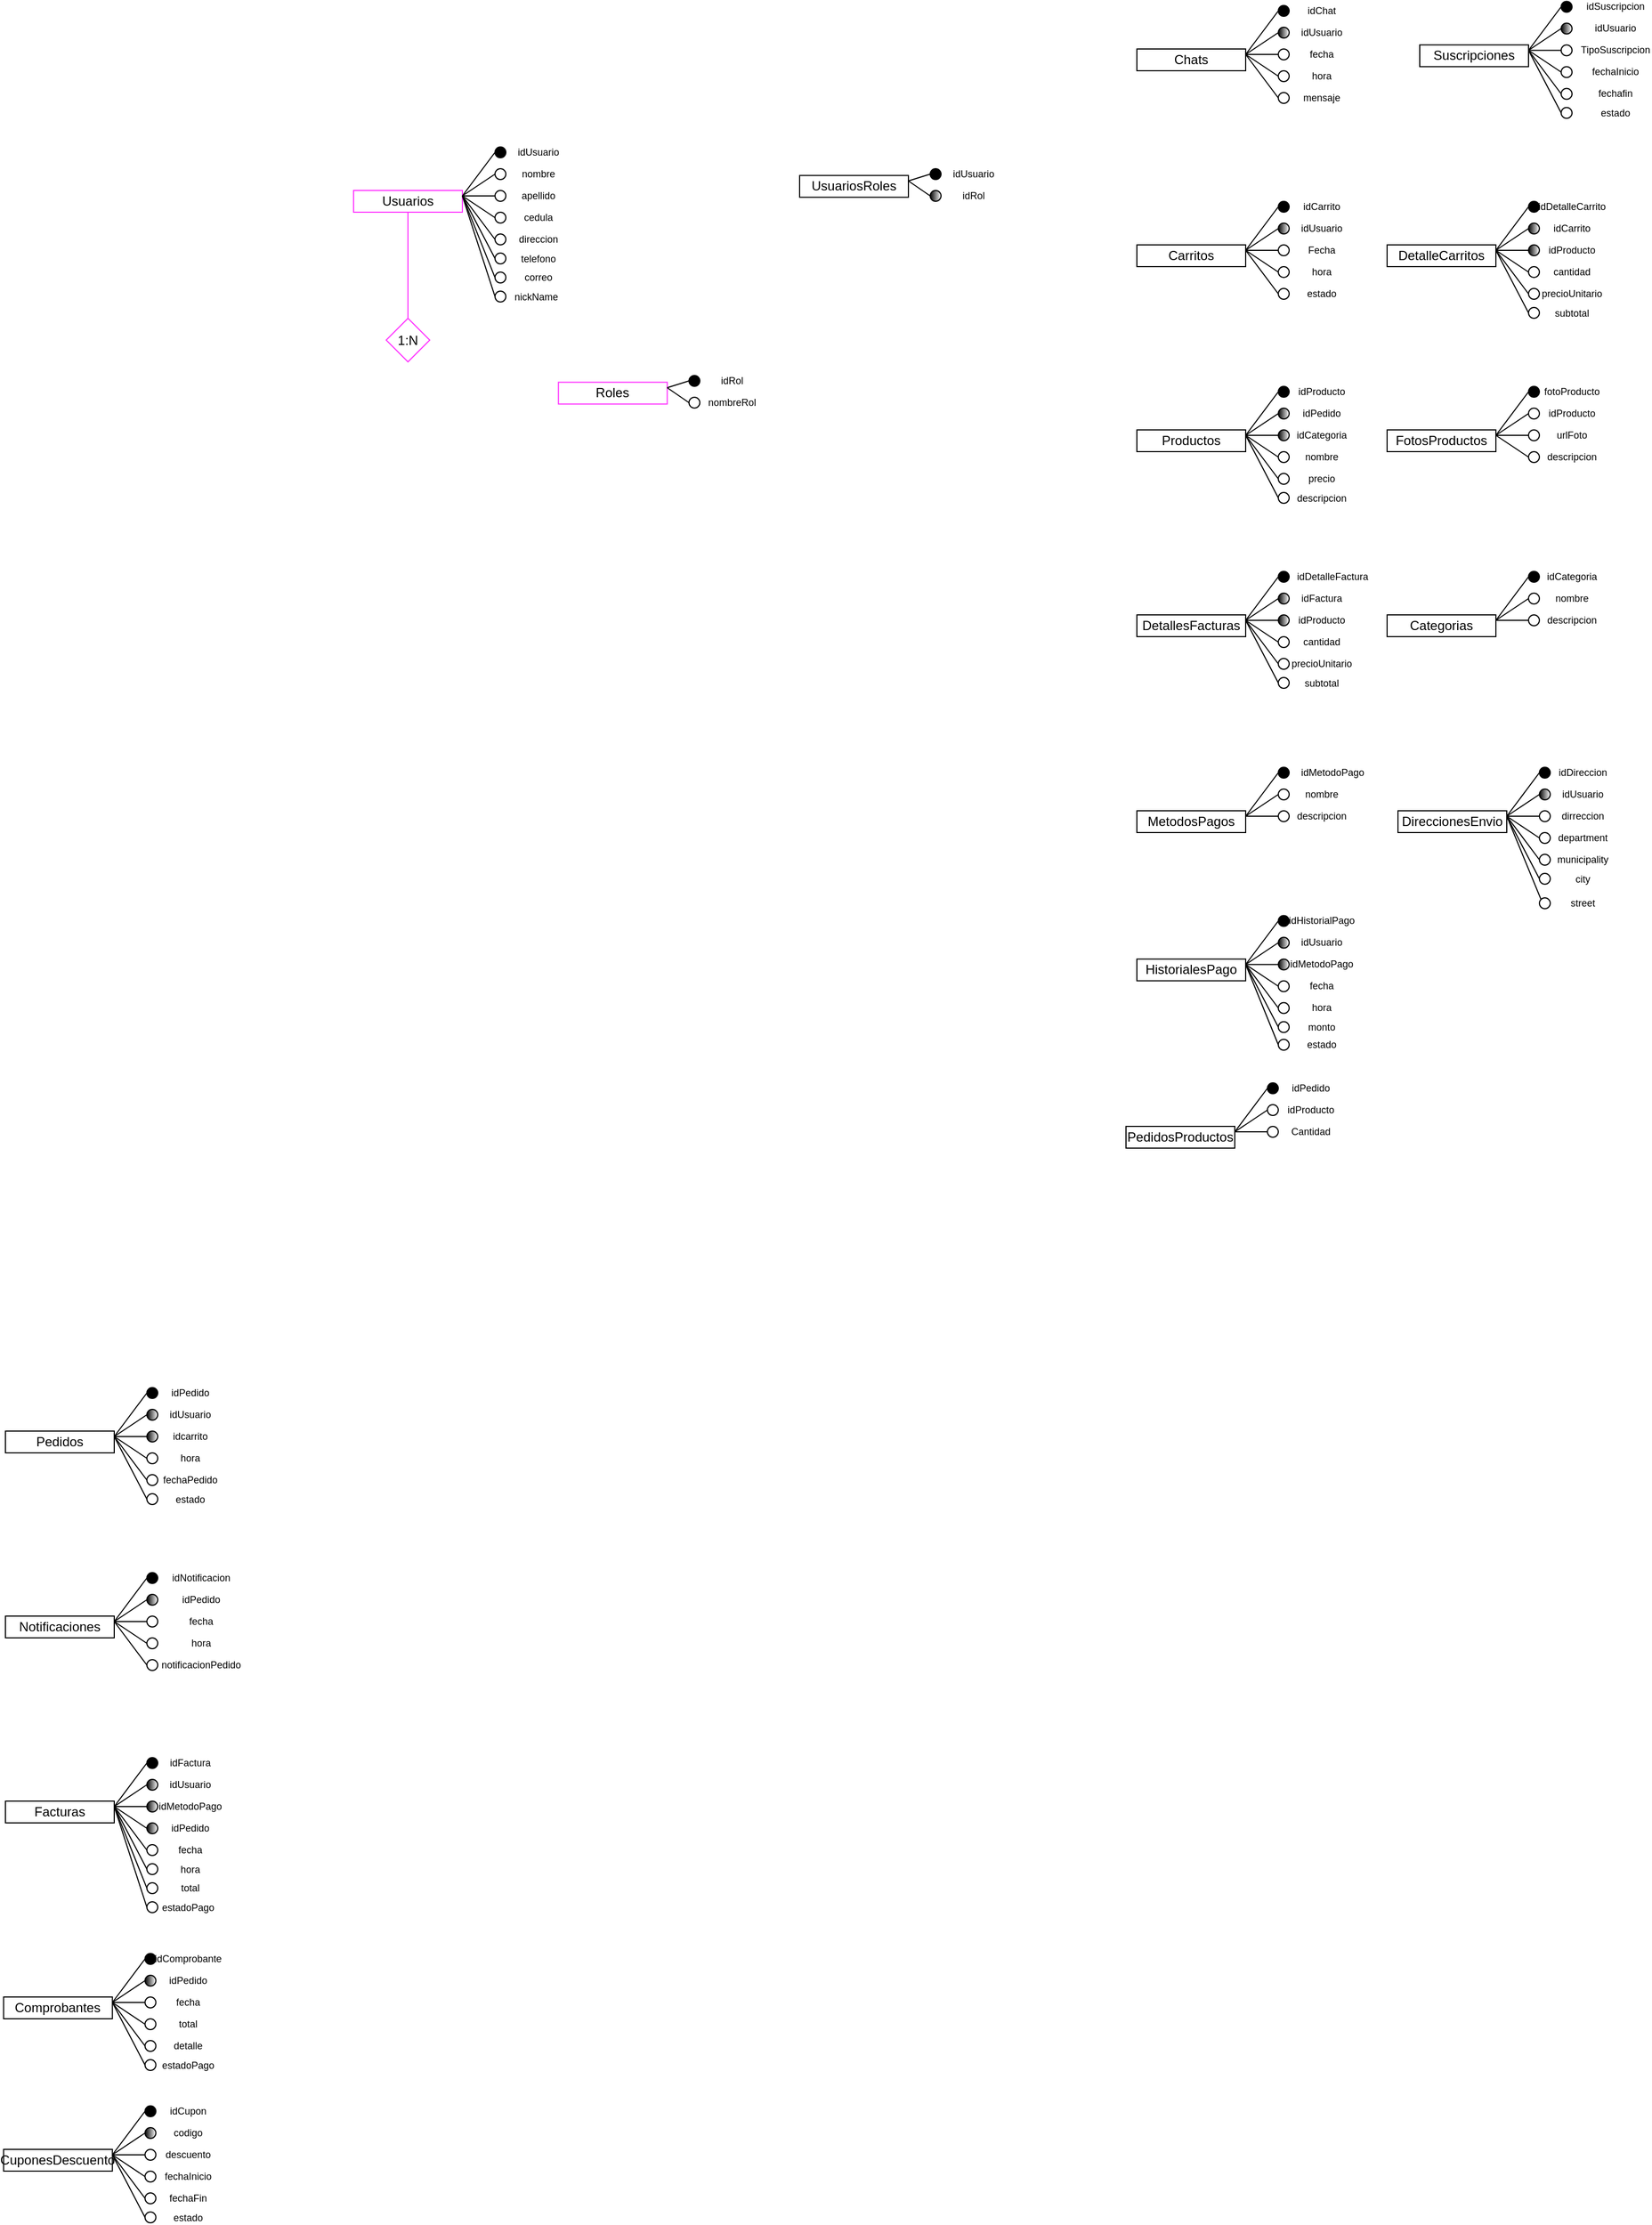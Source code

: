 <mxfile>
    <diagram id="cl9pHFJJxzllaQqiW4cm" name="Página-1">
        <mxGraphModel dx="462" dy="260" grid="1" gridSize="10" guides="1" tooltips="1" connect="1" arrows="1" fold="1" page="1" pageScale="1" pageWidth="827" pageHeight="1169" math="0" shadow="0">
            <root>
                <mxCell id="0"/>
                <mxCell id="1" parent="0"/>
                <mxCell id="548" value="" style="edgeStyle=orthogonalEdgeStyle;html=1;endArrow=none;endFill=0;rounded=0;fillColor=#6a00ff;strokeColor=#FF33FF;" edge="1" parent="1" source="7" target="547">
                    <mxGeometry relative="1" as="geometry"/>
                </mxCell>
                <mxCell id="7" value="Usuarios" style="whiteSpace=wrap;html=1;align=center;fillStyle=auto;strokeColor=#FF33FF;fillColor=none;gradientColor=none;gradientDirection=south;" parent="1" vertex="1">
                    <mxGeometry x="350" y="220" width="100" height="20" as="geometry"/>
                </mxCell>
                <mxCell id="35" style="edgeStyle=none;html=1;exitX=0;exitY=1;exitDx=0;exitDy=0;strokeColor=#000000;fontSize=9;" parent="1" source="13" edge="1">
                    <mxGeometry relative="1" as="geometry">
                        <mxPoint x="481.333" y="188.667" as="targetPoint"/>
                    </mxGeometry>
                </mxCell>
                <mxCell id="13" value="" style="ellipse;whiteSpace=wrap;html=1;aspect=fixed;fillStyle=auto;gradientDirection=south;strokeColor=#000000;fillColor=#000000;" parent="1" vertex="1">
                    <mxGeometry x="480" y="180" width="10" height="10" as="geometry"/>
                </mxCell>
                <mxCell id="17" value="" style="endArrow=none;html=1;rounded=0;exitX=1;exitY=0.25;exitDx=0;exitDy=0;entryX=0;entryY=0.5;entryDx=0;entryDy=0;strokeColor=#000000;" parent="1" source="7" target="13" edge="1">
                    <mxGeometry relative="1" as="geometry">
                        <mxPoint x="370" y="200" as="sourcePoint"/>
                        <mxPoint x="530" y="200" as="targetPoint"/>
                    </mxGeometry>
                </mxCell>
                <mxCell id="18" value="" style="ellipse;whiteSpace=wrap;html=1;aspect=fixed;fillStyle=auto;gradientDirection=south;strokeColor=#000000;fillColor=none;" parent="1" vertex="1">
                    <mxGeometry x="480" y="200" width="10" height="10" as="geometry"/>
                </mxCell>
                <mxCell id="19" value="" style="endArrow=none;html=1;rounded=0;exitX=1;exitY=0.25;exitDx=0;exitDy=0;entryX=0;entryY=0.5;entryDx=0;entryDy=0;strokeColor=#000000;" parent="1" source="7" target="18" edge="1">
                    <mxGeometry relative="1" as="geometry">
                        <mxPoint x="450.0" y="252.34" as="sourcePoint"/>
                        <mxPoint x="528.3" y="230" as="targetPoint"/>
                    </mxGeometry>
                </mxCell>
                <mxCell id="20" value="" style="ellipse;whiteSpace=wrap;html=1;aspect=fixed;fillStyle=auto;gradientDirection=south;strokeColor=#000000;fillColor=none;" parent="1" vertex="1">
                    <mxGeometry x="480" y="220" width="10" height="10" as="geometry"/>
                </mxCell>
                <mxCell id="21" value="" style="endArrow=none;html=1;rounded=0;exitX=1;exitY=0.25;exitDx=0;exitDy=0;entryX=0;entryY=0.5;entryDx=0;entryDy=0;strokeColor=#000000;" parent="1" source="7" target="20" edge="1">
                    <mxGeometry relative="1" as="geometry">
                        <mxPoint x="450.0" y="282.34" as="sourcePoint"/>
                        <mxPoint x="528.3" y="260" as="targetPoint"/>
                    </mxGeometry>
                </mxCell>
                <mxCell id="22" value="" style="ellipse;whiteSpace=wrap;html=1;aspect=fixed;fillStyle=auto;gradientDirection=south;strokeColor=#000000;fillColor=none;" parent="1" vertex="1">
                    <mxGeometry x="480" y="240" width="10" height="10" as="geometry"/>
                </mxCell>
                <mxCell id="23" value="" style="endArrow=none;html=1;rounded=0;exitX=1;exitY=0.25;exitDx=0;exitDy=0;entryX=0;entryY=0.5;entryDx=0;entryDy=0;strokeColor=#000000;" parent="1" source="7" target="22" edge="1">
                    <mxGeometry relative="1" as="geometry">
                        <mxPoint x="450.0" y="312.34" as="sourcePoint"/>
                        <mxPoint x="528.3" y="290" as="targetPoint"/>
                    </mxGeometry>
                </mxCell>
                <mxCell id="24" value="" style="ellipse;whiteSpace=wrap;html=1;aspect=fixed;fillStyle=auto;gradientDirection=south;strokeColor=#000000;fillColor=none;" parent="1" vertex="1">
                    <mxGeometry x="480" y="260" width="10" height="10" as="geometry"/>
                </mxCell>
                <mxCell id="25" value="" style="endArrow=none;html=1;rounded=0;exitX=1;exitY=0.25;exitDx=0;exitDy=0;entryX=0;entryY=0.5;entryDx=0;entryDy=0;strokeColor=#000000;" parent="1" source="7" target="24" edge="1">
                    <mxGeometry relative="1" as="geometry">
                        <mxPoint x="450.0" y="342.34" as="sourcePoint"/>
                        <mxPoint x="528.3" y="320" as="targetPoint"/>
                    </mxGeometry>
                </mxCell>
                <mxCell id="34" value="idUsuario" style="text;html=1;strokeColor=none;fillColor=none;align=center;verticalAlign=middle;whiteSpace=wrap;rounded=0;fillStyle=auto;strokeWidth=1;fontSize=9;container=0;movable=1;resizable=1;rotatable=1;deletable=1;editable=1;connectable=1;" parent="1" vertex="1">
                    <mxGeometry x="490" y="180" width="60" height="10" as="geometry"/>
                </mxCell>
                <mxCell id="37" value="nombre" style="text;html=1;strokeColor=none;fillColor=none;align=center;verticalAlign=middle;whiteSpace=wrap;rounded=0;fillStyle=auto;strokeWidth=1;fontSize=9;" parent="1" vertex="1">
                    <mxGeometry x="490" y="200" width="60" height="10" as="geometry"/>
                </mxCell>
                <mxCell id="38" value="apellido" style="text;html=1;strokeColor=none;fillColor=none;align=center;verticalAlign=middle;whiteSpace=wrap;rounded=0;fillStyle=auto;strokeWidth=1;fontSize=9;" parent="1" vertex="1">
                    <mxGeometry x="490" y="220" width="60" height="10" as="geometry"/>
                </mxCell>
                <mxCell id="39" value="cedula" style="text;html=1;strokeColor=none;fillColor=none;align=center;verticalAlign=middle;whiteSpace=wrap;rounded=0;fillStyle=auto;strokeWidth=1;fontSize=9;" parent="1" vertex="1">
                    <mxGeometry x="490" y="240" width="60" height="10" as="geometry"/>
                </mxCell>
                <mxCell id="40" value="direccion" style="text;html=1;strokeColor=none;fillColor=none;align=center;verticalAlign=middle;whiteSpace=wrap;rounded=0;fillStyle=auto;strokeWidth=1;fontSize=9;" parent="1" vertex="1">
                    <mxGeometry x="490" y="260" width="60" height="10" as="geometry"/>
                </mxCell>
                <mxCell id="41" value="" style="ellipse;whiteSpace=wrap;html=1;aspect=fixed;fillStyle=auto;gradientDirection=south;strokeColor=#000000;fillColor=none;" parent="1" vertex="1">
                    <mxGeometry x="480" y="277.5" width="10" height="10" as="geometry"/>
                </mxCell>
                <mxCell id="42" value="" style="endArrow=none;html=1;rounded=0;exitX=1;exitY=0.25;exitDx=0;exitDy=0;entryX=0;entryY=0.5;entryDx=0;entryDy=0;strokeColor=#000000;" parent="1" source="7" target="41" edge="1">
                    <mxGeometry relative="1" as="geometry">
                        <mxPoint x="450" y="242.5" as="sourcePoint"/>
                        <mxPoint x="528.3" y="337.5" as="targetPoint"/>
                    </mxGeometry>
                </mxCell>
                <mxCell id="43" value="telefono" style="text;html=1;strokeColor=none;fillColor=none;align=center;verticalAlign=middle;whiteSpace=wrap;rounded=0;fillStyle=auto;strokeWidth=1;fontSize=9;" parent="1" vertex="1">
                    <mxGeometry x="490" y="277.5" width="60" height="10" as="geometry"/>
                </mxCell>
                <mxCell id="44" value="" style="ellipse;whiteSpace=wrap;html=1;aspect=fixed;fillStyle=auto;gradientDirection=south;strokeColor=#000000;fillColor=none;" parent="1" vertex="1">
                    <mxGeometry x="480" y="295" width="10" height="10" as="geometry"/>
                </mxCell>
                <mxCell id="45" value="" style="endArrow=none;html=1;rounded=0;exitX=1;exitY=0.25;exitDx=0;exitDy=0;entryX=0;entryY=0.5;entryDx=0;entryDy=0;strokeColor=#000000;" parent="1" source="7" target="44" edge="1">
                    <mxGeometry relative="1" as="geometry">
                        <mxPoint x="450" y="260" as="sourcePoint"/>
                        <mxPoint x="528.3" y="355" as="targetPoint"/>
                    </mxGeometry>
                </mxCell>
                <mxCell id="46" value="correo" style="text;html=1;strokeColor=none;fillColor=none;align=center;verticalAlign=middle;whiteSpace=wrap;rounded=0;fillStyle=auto;strokeWidth=1;fontSize=9;" parent="1" vertex="1">
                    <mxGeometry x="490" y="295" width="60" height="10" as="geometry"/>
                </mxCell>
                <mxCell id="47" value="" style="ellipse;whiteSpace=wrap;html=1;aspect=fixed;fillStyle=auto;gradientDirection=south;strokeColor=#000000;fillColor=none;" parent="1" vertex="1">
                    <mxGeometry x="480" y="312.5" width="10" height="10" as="geometry"/>
                </mxCell>
                <mxCell id="48" value="" style="endArrow=none;html=1;rounded=0;exitX=1;exitY=0.25;exitDx=0;exitDy=0;entryX=0;entryY=0.5;entryDx=0;entryDy=0;strokeColor=#000000;" parent="1" source="7" target="47" edge="1">
                    <mxGeometry relative="1" as="geometry">
                        <mxPoint x="450" y="277.5" as="sourcePoint"/>
                        <mxPoint x="528.3" y="372.5" as="targetPoint"/>
                    </mxGeometry>
                </mxCell>
                <mxCell id="49" value="nickName" style="text;html=1;strokeColor=none;fillColor=none;align=center;verticalAlign=middle;whiteSpace=wrap;rounded=0;fillStyle=auto;strokeWidth=1;fontSize=9;" parent="1" vertex="1">
                    <mxGeometry x="488.3" y="312.5" width="60" height="10" as="geometry"/>
                </mxCell>
                <mxCell id="51" value="Chats" style="whiteSpace=wrap;html=1;align=center;fillStyle=auto;strokeColor=#000000;fillColor=none;gradientColor=none;gradientDirection=south;" parent="1" vertex="1">
                    <mxGeometry x="1070" y="90" width="100" height="20" as="geometry"/>
                </mxCell>
                <mxCell id="52" style="edgeStyle=none;html=1;exitX=0;exitY=1;exitDx=0;exitDy=0;strokeColor=#000000;fontSize=9;" parent="1" source="53" edge="1">
                    <mxGeometry relative="1" as="geometry">
                        <mxPoint x="1201.333" y="58.667" as="targetPoint"/>
                    </mxGeometry>
                </mxCell>
                <mxCell id="53" value="" style="ellipse;whiteSpace=wrap;html=1;aspect=fixed;fillStyle=auto;gradientDirection=south;strokeColor=#000000;fillColor=#000000;" parent="1" vertex="1">
                    <mxGeometry x="1200" y="50" width="10" height="10" as="geometry"/>
                </mxCell>
                <mxCell id="54" value="" style="endArrow=none;html=1;rounded=0;exitX=1;exitY=0.25;exitDx=0;exitDy=0;entryX=0;entryY=0.5;entryDx=0;entryDy=0;strokeColor=#000000;" parent="1" source="51" target="53" edge="1">
                    <mxGeometry relative="1" as="geometry">
                        <mxPoint x="1090" y="70" as="sourcePoint"/>
                        <mxPoint x="1250" y="70" as="targetPoint"/>
                    </mxGeometry>
                </mxCell>
                <mxCell id="55" value="" style="ellipse;whiteSpace=wrap;html=1;aspect=fixed;fillStyle=auto;gradientDirection=west;strokeColor=#000000;fillColor=default;gradientColor=default;" parent="1" vertex="1">
                    <mxGeometry x="1200" y="70" width="10" height="10" as="geometry"/>
                </mxCell>
                <mxCell id="56" value="" style="endArrow=none;html=1;rounded=0;exitX=1;exitY=0.25;exitDx=0;exitDy=0;entryX=0;entryY=0.5;entryDx=0;entryDy=0;strokeColor=#000000;" parent="1" source="51" target="55" edge="1">
                    <mxGeometry relative="1" as="geometry">
                        <mxPoint x="1170" y="122.34" as="sourcePoint"/>
                        <mxPoint x="1248.3" y="100" as="targetPoint"/>
                    </mxGeometry>
                </mxCell>
                <mxCell id="57" value="" style="ellipse;whiteSpace=wrap;html=1;aspect=fixed;fillStyle=auto;gradientDirection=south;strokeColor=#000000;fillColor=none;" parent="1" vertex="1">
                    <mxGeometry x="1200" y="90" width="10" height="10" as="geometry"/>
                </mxCell>
                <mxCell id="58" value="" style="endArrow=none;html=1;rounded=0;exitX=1;exitY=0.25;exitDx=0;exitDy=0;entryX=0;entryY=0.5;entryDx=0;entryDy=0;strokeColor=#000000;" parent="1" source="51" target="57" edge="1">
                    <mxGeometry relative="1" as="geometry">
                        <mxPoint x="1170" y="152.34" as="sourcePoint"/>
                        <mxPoint x="1248.3" y="130" as="targetPoint"/>
                    </mxGeometry>
                </mxCell>
                <mxCell id="59" value="" style="ellipse;whiteSpace=wrap;html=1;aspect=fixed;fillStyle=auto;gradientDirection=south;strokeColor=#000000;fillColor=none;" parent="1" vertex="1">
                    <mxGeometry x="1200" y="110" width="10" height="10" as="geometry"/>
                </mxCell>
                <mxCell id="60" value="" style="endArrow=none;html=1;rounded=0;exitX=1;exitY=0.25;exitDx=0;exitDy=0;entryX=0;entryY=0.5;entryDx=0;entryDy=0;strokeColor=#000000;" parent="1" source="51" target="59" edge="1">
                    <mxGeometry relative="1" as="geometry">
                        <mxPoint x="1170" y="182.34" as="sourcePoint"/>
                        <mxPoint x="1248.3" y="160" as="targetPoint"/>
                    </mxGeometry>
                </mxCell>
                <mxCell id="61" value="" style="ellipse;whiteSpace=wrap;html=1;aspect=fixed;fillStyle=auto;gradientDirection=south;strokeColor=#000000;fillColor=none;" parent="1" vertex="1">
                    <mxGeometry x="1200" y="130" width="10" height="10" as="geometry"/>
                </mxCell>
                <mxCell id="62" value="" style="endArrow=none;html=1;rounded=0;exitX=1;exitY=0.25;exitDx=0;exitDy=0;entryX=0;entryY=0.5;entryDx=0;entryDy=0;strokeColor=#000000;" parent="1" source="51" target="61" edge="1">
                    <mxGeometry relative="1" as="geometry">
                        <mxPoint x="1170" y="212.34" as="sourcePoint"/>
                        <mxPoint x="1248.3" y="190" as="targetPoint"/>
                    </mxGeometry>
                </mxCell>
                <mxCell id="63" value="idChat" style="text;html=1;strokeColor=none;fillColor=none;align=center;verticalAlign=middle;whiteSpace=wrap;rounded=0;fillStyle=auto;strokeWidth=1;fontSize=9;container=0;movable=1;resizable=1;rotatable=1;deletable=1;editable=1;connectable=1;" parent="1" vertex="1">
                    <mxGeometry x="1210" y="50" width="60" height="10" as="geometry"/>
                </mxCell>
                <mxCell id="64" value="idUsuario" style="text;html=1;strokeColor=none;fillColor=none;align=center;verticalAlign=middle;whiteSpace=wrap;rounded=0;fillStyle=auto;strokeWidth=1;fontSize=9;" parent="1" vertex="1">
                    <mxGeometry x="1210" y="70" width="60" height="10" as="geometry"/>
                </mxCell>
                <mxCell id="65" value="fecha" style="text;html=1;strokeColor=none;fillColor=none;align=center;verticalAlign=middle;whiteSpace=wrap;rounded=0;fillStyle=auto;strokeWidth=1;fontSize=9;" parent="1" vertex="1">
                    <mxGeometry x="1210" y="90" width="60" height="10" as="geometry"/>
                </mxCell>
                <mxCell id="66" value="hora" style="text;html=1;strokeColor=none;fillColor=none;align=center;verticalAlign=middle;whiteSpace=wrap;rounded=0;fillStyle=auto;strokeWidth=1;fontSize=9;" parent="1" vertex="1">
                    <mxGeometry x="1210" y="110" width="60" height="10" as="geometry"/>
                </mxCell>
                <mxCell id="67" value="mensaje" style="text;html=1;strokeColor=none;fillColor=none;align=center;verticalAlign=middle;whiteSpace=wrap;rounded=0;fillStyle=auto;strokeWidth=1;fontSize=9;" parent="1" vertex="1">
                    <mxGeometry x="1210" y="130" width="60" height="10" as="geometry"/>
                </mxCell>
                <mxCell id="77" value="Suscripciones" style="whiteSpace=wrap;html=1;align=center;fillStyle=auto;strokeColor=#000000;fillColor=none;gradientColor=none;gradientDirection=south;" parent="1" vertex="1">
                    <mxGeometry x="1330" y="86.25" width="100" height="20" as="geometry"/>
                </mxCell>
                <mxCell id="78" style="edgeStyle=none;html=1;exitX=0;exitY=1;exitDx=0;exitDy=0;strokeColor=#000000;fontSize=9;" parent="1" source="79" edge="1">
                    <mxGeometry relative="1" as="geometry">
                        <mxPoint x="1461.333" y="54.917" as="targetPoint"/>
                    </mxGeometry>
                </mxCell>
                <mxCell id="79" value="" style="ellipse;whiteSpace=wrap;html=1;aspect=fixed;fillStyle=auto;gradientDirection=south;strokeColor=#000000;fillColor=#000000;" parent="1" vertex="1">
                    <mxGeometry x="1460" y="46.25" width="10" height="10" as="geometry"/>
                </mxCell>
                <mxCell id="80" value="" style="endArrow=none;html=1;rounded=0;exitX=1;exitY=0.25;exitDx=0;exitDy=0;entryX=0;entryY=0.5;entryDx=0;entryDy=0;strokeColor=#000000;" parent="1" source="77" target="79" edge="1">
                    <mxGeometry relative="1" as="geometry">
                        <mxPoint x="1350" y="66.25" as="sourcePoint"/>
                        <mxPoint x="1510" y="66.25" as="targetPoint"/>
                    </mxGeometry>
                </mxCell>
                <mxCell id="81" value="" style="ellipse;whiteSpace=wrap;html=1;aspect=fixed;fillStyle=auto;gradientDirection=west;strokeColor=#000000;fillColor=default;gradientColor=default;" parent="1" vertex="1">
                    <mxGeometry x="1460" y="66.25" width="10" height="10" as="geometry"/>
                </mxCell>
                <mxCell id="82" value="" style="endArrow=none;html=1;rounded=0;exitX=1;exitY=0.25;exitDx=0;exitDy=0;entryX=0;entryY=0.5;entryDx=0;entryDy=0;strokeColor=#000000;" parent="1" source="77" target="81" edge="1">
                    <mxGeometry relative="1" as="geometry">
                        <mxPoint x="1430" y="118.59" as="sourcePoint"/>
                        <mxPoint x="1508.3" y="96.25" as="targetPoint"/>
                    </mxGeometry>
                </mxCell>
                <mxCell id="83" value="" style="ellipse;whiteSpace=wrap;html=1;aspect=fixed;fillStyle=auto;gradientDirection=south;strokeColor=#000000;fillColor=none;" parent="1" vertex="1">
                    <mxGeometry x="1460" y="86.25" width="10" height="10" as="geometry"/>
                </mxCell>
                <mxCell id="84" value="" style="endArrow=none;html=1;rounded=0;exitX=1;exitY=0.25;exitDx=0;exitDy=0;entryX=0;entryY=0.5;entryDx=0;entryDy=0;strokeColor=#000000;" parent="1" source="77" target="83" edge="1">
                    <mxGeometry relative="1" as="geometry">
                        <mxPoint x="1430" y="148.59" as="sourcePoint"/>
                        <mxPoint x="1508.3" y="126.25" as="targetPoint"/>
                    </mxGeometry>
                </mxCell>
                <mxCell id="85" value="" style="ellipse;whiteSpace=wrap;html=1;aspect=fixed;fillStyle=auto;gradientDirection=south;strokeColor=#000000;fillColor=none;" parent="1" vertex="1">
                    <mxGeometry x="1460" y="106.25" width="10" height="10" as="geometry"/>
                </mxCell>
                <mxCell id="86" value="" style="endArrow=none;html=1;rounded=0;exitX=1;exitY=0.25;exitDx=0;exitDy=0;entryX=0;entryY=0.5;entryDx=0;entryDy=0;strokeColor=#000000;" parent="1" source="77" target="85" edge="1">
                    <mxGeometry relative="1" as="geometry">
                        <mxPoint x="1430" y="178.59" as="sourcePoint"/>
                        <mxPoint x="1508.3" y="156.25" as="targetPoint"/>
                    </mxGeometry>
                </mxCell>
                <mxCell id="87" value="" style="ellipse;whiteSpace=wrap;html=1;aspect=fixed;fillStyle=auto;gradientDirection=south;strokeColor=#000000;fillColor=none;" parent="1" vertex="1">
                    <mxGeometry x="1460" y="126.25" width="10" height="10" as="geometry"/>
                </mxCell>
                <mxCell id="88" value="" style="endArrow=none;html=1;rounded=0;exitX=1;exitY=0.25;exitDx=0;exitDy=0;entryX=0;entryY=0.5;entryDx=0;entryDy=0;strokeColor=#000000;" parent="1" source="77" target="87" edge="1">
                    <mxGeometry relative="1" as="geometry">
                        <mxPoint x="1430" y="208.59" as="sourcePoint"/>
                        <mxPoint x="1508.3" y="186.25" as="targetPoint"/>
                    </mxGeometry>
                </mxCell>
                <mxCell id="89" value="idSuscripcion" style="text;html=1;strokeColor=none;fillColor=none;align=center;verticalAlign=middle;whiteSpace=wrap;rounded=0;fillStyle=auto;strokeWidth=1;fontSize=9;container=0;movable=1;resizable=1;rotatable=1;deletable=1;editable=1;connectable=1;" parent="1" vertex="1">
                    <mxGeometry x="1480" y="46.25" width="60" height="10" as="geometry"/>
                </mxCell>
                <mxCell id="90" value="idUsuario" style="text;html=1;strokeColor=none;fillColor=none;align=center;verticalAlign=middle;whiteSpace=wrap;rounded=0;fillStyle=auto;strokeWidth=1;fontSize=9;" parent="1" vertex="1">
                    <mxGeometry x="1480" y="66.25" width="60" height="10" as="geometry"/>
                </mxCell>
                <mxCell id="91" value="TipoSuscripcion" style="text;html=1;strokeColor=none;fillColor=none;align=center;verticalAlign=middle;whiteSpace=wrap;rounded=0;fillStyle=auto;strokeWidth=1;fontSize=9;" parent="1" vertex="1">
                    <mxGeometry x="1480" y="86.25" width="60" height="10" as="geometry"/>
                </mxCell>
                <mxCell id="92" value="fechaInicio" style="text;html=1;strokeColor=none;fillColor=none;align=center;verticalAlign=middle;whiteSpace=wrap;rounded=0;fillStyle=auto;strokeWidth=1;fontSize=9;" parent="1" vertex="1">
                    <mxGeometry x="1480" y="106.25" width="60" height="10" as="geometry"/>
                </mxCell>
                <mxCell id="93" value="fechafin" style="text;html=1;strokeColor=none;fillColor=none;align=center;verticalAlign=middle;whiteSpace=wrap;rounded=0;fillStyle=auto;strokeWidth=1;fontSize=9;" parent="1" vertex="1">
                    <mxGeometry x="1480" y="126.25" width="60" height="10" as="geometry"/>
                </mxCell>
                <mxCell id="94" value="" style="ellipse;whiteSpace=wrap;html=1;aspect=fixed;fillStyle=auto;gradientDirection=south;strokeColor=#000000;fillColor=none;" parent="1" vertex="1">
                    <mxGeometry x="1460" y="143.75" width="10" height="10" as="geometry"/>
                </mxCell>
                <mxCell id="95" value="" style="endArrow=none;html=1;rounded=0;exitX=1;exitY=0.25;exitDx=0;exitDy=0;entryX=0;entryY=0.5;entryDx=0;entryDy=0;strokeColor=#000000;" parent="1" source="77" target="94" edge="1">
                    <mxGeometry relative="1" as="geometry">
                        <mxPoint x="1430" y="108.75" as="sourcePoint"/>
                        <mxPoint x="1508.3" y="203.75" as="targetPoint"/>
                    </mxGeometry>
                </mxCell>
                <mxCell id="96" value="estado" style="text;html=1;strokeColor=none;fillColor=none;align=center;verticalAlign=middle;whiteSpace=wrap;rounded=0;fillStyle=auto;strokeWidth=1;fontSize=9;" parent="1" vertex="1">
                    <mxGeometry x="1480" y="143.75" width="60" height="10" as="geometry"/>
                </mxCell>
                <mxCell id="103" value="Carritos" style="whiteSpace=wrap;html=1;align=center;fillStyle=auto;strokeColor=#000000;fillColor=none;gradientColor=none;gradientDirection=south;" parent="1" vertex="1">
                    <mxGeometry x="1070" y="270" width="100" height="20" as="geometry"/>
                </mxCell>
                <mxCell id="104" style="edgeStyle=none;html=1;exitX=0;exitY=1;exitDx=0;exitDy=0;strokeColor=#000000;fontSize=9;" parent="1" source="105" edge="1">
                    <mxGeometry relative="1" as="geometry">
                        <mxPoint x="1201.333" y="238.667" as="targetPoint"/>
                    </mxGeometry>
                </mxCell>
                <mxCell id="105" value="" style="ellipse;whiteSpace=wrap;html=1;aspect=fixed;fillStyle=auto;gradientDirection=south;strokeColor=#000000;fillColor=#000000;" parent="1" vertex="1">
                    <mxGeometry x="1200" y="230" width="10" height="10" as="geometry"/>
                </mxCell>
                <mxCell id="106" value="" style="endArrow=none;html=1;rounded=0;exitX=1;exitY=0.25;exitDx=0;exitDy=0;entryX=0;entryY=0.5;entryDx=0;entryDy=0;strokeColor=#000000;" parent="1" source="103" target="105" edge="1">
                    <mxGeometry relative="1" as="geometry">
                        <mxPoint x="1090" y="250" as="sourcePoint"/>
                        <mxPoint x="1250" y="250" as="targetPoint"/>
                    </mxGeometry>
                </mxCell>
                <mxCell id="107" value="" style="ellipse;whiteSpace=wrap;html=1;aspect=fixed;fillStyle=auto;gradientDirection=west;strokeColor=#000000;fillColor=default;gradientColor=default;" parent="1" vertex="1">
                    <mxGeometry x="1200" y="250" width="10" height="10" as="geometry"/>
                </mxCell>
                <mxCell id="108" value="" style="endArrow=none;html=1;rounded=0;exitX=1;exitY=0.25;exitDx=0;exitDy=0;entryX=0;entryY=0.5;entryDx=0;entryDy=0;strokeColor=#000000;" parent="1" source="103" target="107" edge="1">
                    <mxGeometry relative="1" as="geometry">
                        <mxPoint x="1170" y="302.34" as="sourcePoint"/>
                        <mxPoint x="1248.3" y="280" as="targetPoint"/>
                    </mxGeometry>
                </mxCell>
                <mxCell id="109" value="" style="ellipse;whiteSpace=wrap;html=1;aspect=fixed;fillStyle=auto;gradientDirection=south;strokeColor=#000000;fillColor=none;" parent="1" vertex="1">
                    <mxGeometry x="1200" y="270" width="10" height="10" as="geometry"/>
                </mxCell>
                <mxCell id="110" value="" style="endArrow=none;html=1;rounded=0;exitX=1;exitY=0.25;exitDx=0;exitDy=0;entryX=0;entryY=0.5;entryDx=0;entryDy=0;strokeColor=#000000;" parent="1" source="103" target="109" edge="1">
                    <mxGeometry relative="1" as="geometry">
                        <mxPoint x="1170" y="332.34" as="sourcePoint"/>
                        <mxPoint x="1248.3" y="310" as="targetPoint"/>
                    </mxGeometry>
                </mxCell>
                <mxCell id="111" value="" style="ellipse;whiteSpace=wrap;html=1;aspect=fixed;fillStyle=auto;gradientDirection=south;strokeColor=#000000;fillColor=none;" parent="1" vertex="1">
                    <mxGeometry x="1200" y="290" width="10" height="10" as="geometry"/>
                </mxCell>
                <mxCell id="112" value="" style="endArrow=none;html=1;rounded=0;exitX=1;exitY=0.25;exitDx=0;exitDy=0;entryX=0;entryY=0.5;entryDx=0;entryDy=0;strokeColor=#000000;" parent="1" source="103" target="111" edge="1">
                    <mxGeometry relative="1" as="geometry">
                        <mxPoint x="1170" y="362.34" as="sourcePoint"/>
                        <mxPoint x="1248.3" y="340" as="targetPoint"/>
                    </mxGeometry>
                </mxCell>
                <mxCell id="113" value="" style="ellipse;whiteSpace=wrap;html=1;aspect=fixed;fillStyle=auto;gradientDirection=south;strokeColor=#000000;fillColor=none;" parent="1" vertex="1">
                    <mxGeometry x="1200" y="310" width="10" height="10" as="geometry"/>
                </mxCell>
                <mxCell id="114" value="" style="endArrow=none;html=1;rounded=0;exitX=1;exitY=0.25;exitDx=0;exitDy=0;entryX=0;entryY=0.5;entryDx=0;entryDy=0;strokeColor=#000000;" parent="1" source="103" target="113" edge="1">
                    <mxGeometry relative="1" as="geometry">
                        <mxPoint x="1170" y="392.34" as="sourcePoint"/>
                        <mxPoint x="1248.3" y="370" as="targetPoint"/>
                    </mxGeometry>
                </mxCell>
                <mxCell id="115" value="idCarrito" style="text;html=1;strokeColor=none;fillColor=none;align=center;verticalAlign=middle;whiteSpace=wrap;rounded=0;fillStyle=auto;strokeWidth=1;fontSize=9;container=0;movable=1;resizable=1;rotatable=1;deletable=1;editable=1;connectable=1;" parent="1" vertex="1">
                    <mxGeometry x="1210" y="230" width="60" height="10" as="geometry"/>
                </mxCell>
                <mxCell id="116" value="idUsuario" style="text;html=1;strokeColor=none;fillColor=none;align=center;verticalAlign=middle;whiteSpace=wrap;rounded=0;fillStyle=auto;strokeWidth=1;fontSize=9;" parent="1" vertex="1">
                    <mxGeometry x="1210" y="250" width="60" height="10" as="geometry"/>
                </mxCell>
                <mxCell id="117" value="Fecha" style="text;html=1;strokeColor=none;fillColor=none;align=center;verticalAlign=middle;whiteSpace=wrap;rounded=0;fillStyle=auto;strokeWidth=1;fontSize=9;" parent="1" vertex="1">
                    <mxGeometry x="1210" y="270" width="60" height="10" as="geometry"/>
                </mxCell>
                <mxCell id="118" value="hora" style="text;html=1;strokeColor=none;fillColor=none;align=center;verticalAlign=middle;whiteSpace=wrap;rounded=0;fillStyle=auto;strokeWidth=1;fontSize=9;" parent="1" vertex="1">
                    <mxGeometry x="1210" y="290" width="60" height="10" as="geometry"/>
                </mxCell>
                <mxCell id="119" value="estado" style="text;html=1;strokeColor=none;fillColor=none;align=center;verticalAlign=middle;whiteSpace=wrap;rounded=0;fillStyle=auto;strokeWidth=1;fontSize=9;" parent="1" vertex="1">
                    <mxGeometry x="1210" y="310" width="60" height="10" as="geometry"/>
                </mxCell>
                <mxCell id="129" value="DetalleCarritos" style="whiteSpace=wrap;html=1;align=center;fillStyle=auto;strokeColor=#000000;fillColor=none;gradientColor=none;gradientDirection=south;" parent="1" vertex="1">
                    <mxGeometry x="1300" y="270" width="100" height="20" as="geometry"/>
                </mxCell>
                <mxCell id="130" style="edgeStyle=none;html=1;exitX=0;exitY=1;exitDx=0;exitDy=0;strokeColor=#000000;fontSize=9;" parent="1" source="131" edge="1">
                    <mxGeometry relative="1" as="geometry">
                        <mxPoint x="1431.333" y="238.667" as="targetPoint"/>
                    </mxGeometry>
                </mxCell>
                <mxCell id="131" value="" style="ellipse;whiteSpace=wrap;html=1;aspect=fixed;fillStyle=auto;gradientDirection=south;strokeColor=#000000;fillColor=#000000;" parent="1" vertex="1">
                    <mxGeometry x="1430" y="230" width="10" height="10" as="geometry"/>
                </mxCell>
                <mxCell id="132" value="" style="endArrow=none;html=1;rounded=0;exitX=1;exitY=0.25;exitDx=0;exitDy=0;entryX=0;entryY=0.5;entryDx=0;entryDy=0;strokeColor=#000000;" parent="1" source="129" target="131" edge="1">
                    <mxGeometry relative="1" as="geometry">
                        <mxPoint x="1320" y="250" as="sourcePoint"/>
                        <mxPoint x="1480" y="250" as="targetPoint"/>
                    </mxGeometry>
                </mxCell>
                <mxCell id="133" value="" style="ellipse;whiteSpace=wrap;html=1;aspect=fixed;fillStyle=auto;gradientDirection=west;strokeColor=#000000;fillColor=default;gradientColor=default;" parent="1" vertex="1">
                    <mxGeometry x="1430" y="250" width="10" height="10" as="geometry"/>
                </mxCell>
                <mxCell id="134" value="" style="endArrow=none;html=1;rounded=0;exitX=1;exitY=0.25;exitDx=0;exitDy=0;entryX=0;entryY=0.5;entryDx=0;entryDy=0;strokeColor=#000000;" parent="1" source="129" target="133" edge="1">
                    <mxGeometry relative="1" as="geometry">
                        <mxPoint x="1400" y="302.34" as="sourcePoint"/>
                        <mxPoint x="1478.3" y="280" as="targetPoint"/>
                    </mxGeometry>
                </mxCell>
                <mxCell id="135" value="" style="ellipse;whiteSpace=wrap;html=1;aspect=fixed;fillStyle=auto;gradientDirection=west;strokeColor=#000000;fillColor=default;gradientColor=default;" parent="1" vertex="1">
                    <mxGeometry x="1430" y="270" width="10" height="10" as="geometry"/>
                </mxCell>
                <mxCell id="136" value="" style="endArrow=none;html=1;rounded=0;exitX=1;exitY=0.25;exitDx=0;exitDy=0;entryX=0;entryY=0.5;entryDx=0;entryDy=0;strokeColor=#000000;" parent="1" source="129" target="135" edge="1">
                    <mxGeometry relative="1" as="geometry">
                        <mxPoint x="1400" y="332.34" as="sourcePoint"/>
                        <mxPoint x="1478.3" y="310" as="targetPoint"/>
                    </mxGeometry>
                </mxCell>
                <mxCell id="137" value="" style="ellipse;whiteSpace=wrap;html=1;aspect=fixed;fillStyle=auto;gradientDirection=south;strokeColor=#000000;fillColor=none;" parent="1" vertex="1">
                    <mxGeometry x="1430" y="290" width="10" height="10" as="geometry"/>
                </mxCell>
                <mxCell id="138" value="" style="endArrow=none;html=1;rounded=0;exitX=1;exitY=0.25;exitDx=0;exitDy=0;entryX=0;entryY=0.5;entryDx=0;entryDy=0;strokeColor=#000000;" parent="1" source="129" target="137" edge="1">
                    <mxGeometry relative="1" as="geometry">
                        <mxPoint x="1400" y="362.34" as="sourcePoint"/>
                        <mxPoint x="1478.3" y="340" as="targetPoint"/>
                    </mxGeometry>
                </mxCell>
                <mxCell id="139" value="" style="ellipse;whiteSpace=wrap;html=1;aspect=fixed;fillStyle=auto;gradientDirection=south;strokeColor=#000000;fillColor=none;" parent="1" vertex="1">
                    <mxGeometry x="1430" y="310" width="10" height="10" as="geometry"/>
                </mxCell>
                <mxCell id="140" value="" style="endArrow=none;html=1;rounded=0;exitX=1;exitY=0.25;exitDx=0;exitDy=0;entryX=0;entryY=0.5;entryDx=0;entryDy=0;strokeColor=#000000;" parent="1" source="129" target="139" edge="1">
                    <mxGeometry relative="1" as="geometry">
                        <mxPoint x="1400" y="392.34" as="sourcePoint"/>
                        <mxPoint x="1478.3" y="370" as="targetPoint"/>
                    </mxGeometry>
                </mxCell>
                <mxCell id="141" value="idDetalleCarrito" style="text;html=1;strokeColor=none;fillColor=none;align=center;verticalAlign=middle;whiteSpace=wrap;rounded=0;fillStyle=auto;strokeWidth=1;fontSize=9;container=0;movable=1;resizable=1;rotatable=1;deletable=1;editable=1;connectable=1;" parent="1" vertex="1">
                    <mxGeometry x="1440" y="230" width="60" height="10" as="geometry"/>
                </mxCell>
                <mxCell id="142" value="idCarrito" style="text;html=1;strokeColor=none;fillColor=none;align=center;verticalAlign=middle;whiteSpace=wrap;rounded=0;fillStyle=auto;strokeWidth=1;fontSize=9;" parent="1" vertex="1">
                    <mxGeometry x="1440" y="250" width="60" height="10" as="geometry"/>
                </mxCell>
                <mxCell id="143" value="idProducto" style="text;html=1;strokeColor=none;fillColor=none;align=center;verticalAlign=middle;whiteSpace=wrap;rounded=0;fillStyle=auto;strokeWidth=1;fontSize=9;" parent="1" vertex="1">
                    <mxGeometry x="1440" y="270" width="60" height="10" as="geometry"/>
                </mxCell>
                <mxCell id="144" value="cantidad" style="text;html=1;strokeColor=none;fillColor=none;align=center;verticalAlign=middle;whiteSpace=wrap;rounded=0;fillStyle=auto;strokeWidth=1;fontSize=9;" parent="1" vertex="1">
                    <mxGeometry x="1440" y="290" width="60" height="10" as="geometry"/>
                </mxCell>
                <mxCell id="145" value="precioUnitario" style="text;html=1;strokeColor=none;fillColor=none;align=center;verticalAlign=middle;whiteSpace=wrap;rounded=0;fillStyle=auto;strokeWidth=1;fontSize=9;" parent="1" vertex="1">
                    <mxGeometry x="1440" y="310" width="60" height="10" as="geometry"/>
                </mxCell>
                <mxCell id="146" value="" style="ellipse;whiteSpace=wrap;html=1;aspect=fixed;fillStyle=auto;gradientDirection=south;strokeColor=#000000;fillColor=none;" parent="1" vertex="1">
                    <mxGeometry x="1430" y="327.5" width="10" height="10" as="geometry"/>
                </mxCell>
                <mxCell id="147" value="" style="endArrow=none;html=1;rounded=0;exitX=1;exitY=0.25;exitDx=0;exitDy=0;entryX=0;entryY=0.5;entryDx=0;entryDy=0;strokeColor=#000000;" parent="1" source="129" target="146" edge="1">
                    <mxGeometry relative="1" as="geometry">
                        <mxPoint x="1400" y="292.5" as="sourcePoint"/>
                        <mxPoint x="1478.3" y="387.5" as="targetPoint"/>
                    </mxGeometry>
                </mxCell>
                <mxCell id="148" value="subtotal" style="text;html=1;strokeColor=none;fillColor=none;align=center;verticalAlign=middle;whiteSpace=wrap;rounded=0;fillStyle=auto;strokeWidth=1;fontSize=9;" parent="1" vertex="1">
                    <mxGeometry x="1440" y="327.5" width="60" height="10" as="geometry"/>
                </mxCell>
                <mxCell id="173" value="Pedidos" style="whiteSpace=wrap;html=1;align=center;fillStyle=auto;strokeColor=#000000;fillColor=none;gradientColor=none;gradientDirection=south;" parent="1" vertex="1">
                    <mxGeometry x="30" y="1360" width="100" height="20" as="geometry"/>
                </mxCell>
                <mxCell id="174" style="edgeStyle=none;html=1;exitX=0;exitY=1;exitDx=0;exitDy=0;strokeColor=#000000;fontSize=9;" parent="1" source="175" edge="1">
                    <mxGeometry relative="1" as="geometry">
                        <mxPoint x="161.333" y="1328.667" as="targetPoint"/>
                    </mxGeometry>
                </mxCell>
                <mxCell id="175" value="" style="ellipse;whiteSpace=wrap;html=1;aspect=fixed;fillStyle=auto;gradientDirection=south;strokeColor=#000000;fillColor=#000000;" parent="1" vertex="1">
                    <mxGeometry x="160" y="1320" width="10" height="10" as="geometry"/>
                </mxCell>
                <mxCell id="176" value="" style="endArrow=none;html=1;rounded=0;exitX=1;exitY=0.25;exitDx=0;exitDy=0;entryX=0;entryY=0.5;entryDx=0;entryDy=0;strokeColor=#000000;" parent="1" source="173" target="175" edge="1">
                    <mxGeometry relative="1" as="geometry">
                        <mxPoint x="50" y="1340" as="sourcePoint"/>
                        <mxPoint x="210" y="1340" as="targetPoint"/>
                    </mxGeometry>
                </mxCell>
                <mxCell id="177" value="" style="ellipse;whiteSpace=wrap;html=1;aspect=fixed;fillStyle=auto;gradientDirection=west;strokeColor=#000000;fillColor=default;gradientColor=default;" parent="1" vertex="1">
                    <mxGeometry x="160" y="1340" width="10" height="10" as="geometry"/>
                </mxCell>
                <mxCell id="178" value="" style="endArrow=none;html=1;rounded=0;exitX=1;exitY=0.25;exitDx=0;exitDy=0;entryX=0;entryY=0.5;entryDx=0;entryDy=0;strokeColor=#000000;" parent="1" source="173" target="177" edge="1">
                    <mxGeometry relative="1" as="geometry">
                        <mxPoint x="130" y="1392.34" as="sourcePoint"/>
                        <mxPoint x="208.3" y="1370" as="targetPoint"/>
                    </mxGeometry>
                </mxCell>
                <mxCell id="179" value="" style="ellipse;whiteSpace=wrap;html=1;aspect=fixed;fillStyle=auto;gradientDirection=west;strokeColor=#000000;fillColor=default;gradientColor=default;" parent="1" vertex="1">
                    <mxGeometry x="160" y="1360" width="10" height="10" as="geometry"/>
                </mxCell>
                <mxCell id="180" value="" style="endArrow=none;html=1;rounded=0;exitX=1;exitY=0.25;exitDx=0;exitDy=0;entryX=0;entryY=0.5;entryDx=0;entryDy=0;strokeColor=#000000;" parent="1" source="173" target="179" edge="1">
                    <mxGeometry relative="1" as="geometry">
                        <mxPoint x="130" y="1422.34" as="sourcePoint"/>
                        <mxPoint x="208.3" y="1400" as="targetPoint"/>
                    </mxGeometry>
                </mxCell>
                <mxCell id="181" value="" style="ellipse;whiteSpace=wrap;html=1;aspect=fixed;fillStyle=auto;gradientDirection=south;strokeColor=#000000;fillColor=none;" parent="1" vertex="1">
                    <mxGeometry x="160" y="1380" width="10" height="10" as="geometry"/>
                </mxCell>
                <mxCell id="182" value="" style="endArrow=none;html=1;rounded=0;exitX=1;exitY=0.25;exitDx=0;exitDy=0;entryX=0;entryY=0.5;entryDx=0;entryDy=0;strokeColor=#000000;" parent="1" source="173" target="181" edge="1">
                    <mxGeometry relative="1" as="geometry">
                        <mxPoint x="130" y="1452.34" as="sourcePoint"/>
                        <mxPoint x="208.3" y="1430" as="targetPoint"/>
                    </mxGeometry>
                </mxCell>
                <mxCell id="183" value="" style="ellipse;whiteSpace=wrap;html=1;aspect=fixed;fillStyle=auto;gradientDirection=south;strokeColor=#000000;fillColor=none;" parent="1" vertex="1">
                    <mxGeometry x="160" y="1400" width="10" height="10" as="geometry"/>
                </mxCell>
                <mxCell id="184" value="" style="endArrow=none;html=1;rounded=0;exitX=1;exitY=0.25;exitDx=0;exitDy=0;entryX=0;entryY=0.5;entryDx=0;entryDy=0;strokeColor=#000000;" parent="1" source="173" target="183" edge="1">
                    <mxGeometry relative="1" as="geometry">
                        <mxPoint x="130" y="1482.34" as="sourcePoint"/>
                        <mxPoint x="208.3" y="1460" as="targetPoint"/>
                    </mxGeometry>
                </mxCell>
                <mxCell id="185" value="idPedido" style="text;html=1;strokeColor=none;fillColor=none;align=center;verticalAlign=middle;whiteSpace=wrap;rounded=0;fillStyle=auto;strokeWidth=1;fontSize=9;container=0;movable=1;resizable=1;rotatable=1;deletable=1;editable=1;connectable=1;" parent="1" vertex="1">
                    <mxGeometry x="170" y="1320" width="60" height="10" as="geometry"/>
                </mxCell>
                <mxCell id="186" value="idUsuario" style="text;html=1;strokeColor=none;fillColor=none;align=center;verticalAlign=middle;whiteSpace=wrap;rounded=0;fillStyle=auto;strokeWidth=1;fontSize=9;" parent="1" vertex="1">
                    <mxGeometry x="170" y="1340" width="60" height="10" as="geometry"/>
                </mxCell>
                <mxCell id="187" value="idcarrito" style="text;html=1;strokeColor=none;fillColor=none;align=center;verticalAlign=middle;whiteSpace=wrap;rounded=0;fillStyle=auto;strokeWidth=1;fontSize=9;" parent="1" vertex="1">
                    <mxGeometry x="170" y="1360" width="60" height="10" as="geometry"/>
                </mxCell>
                <mxCell id="188" value="hora" style="text;html=1;strokeColor=none;fillColor=none;align=center;verticalAlign=middle;whiteSpace=wrap;rounded=0;fillStyle=auto;strokeWidth=1;fontSize=9;" parent="1" vertex="1">
                    <mxGeometry x="170" y="1380" width="60" height="10" as="geometry"/>
                </mxCell>
                <mxCell id="189" value="fechaPedido" style="text;html=1;strokeColor=none;fillColor=none;align=center;verticalAlign=middle;whiteSpace=wrap;rounded=0;fillStyle=auto;strokeWidth=1;fontSize=9;" parent="1" vertex="1">
                    <mxGeometry x="170" y="1400" width="60" height="10" as="geometry"/>
                </mxCell>
                <mxCell id="190" value="" style="ellipse;whiteSpace=wrap;html=1;aspect=fixed;fillStyle=auto;gradientDirection=south;strokeColor=#000000;fillColor=none;" parent="1" vertex="1">
                    <mxGeometry x="160" y="1417.5" width="10" height="10" as="geometry"/>
                </mxCell>
                <mxCell id="191" value="" style="endArrow=none;html=1;rounded=0;exitX=1;exitY=0.25;exitDx=0;exitDy=0;entryX=0;entryY=0.5;entryDx=0;entryDy=0;strokeColor=#000000;" parent="1" source="173" target="190" edge="1">
                    <mxGeometry relative="1" as="geometry">
                        <mxPoint x="130" y="1382.5" as="sourcePoint"/>
                        <mxPoint x="208.3" y="1477.5" as="targetPoint"/>
                    </mxGeometry>
                </mxCell>
                <mxCell id="192" value="estado" style="text;html=1;strokeColor=none;fillColor=none;align=center;verticalAlign=middle;whiteSpace=wrap;rounded=0;fillStyle=auto;strokeWidth=1;fontSize=9;" parent="1" vertex="1">
                    <mxGeometry x="170" y="1417.5" width="60" height="10" as="geometry"/>
                </mxCell>
                <mxCell id="199" value="Notificaciones" style="whiteSpace=wrap;html=1;align=center;fillStyle=auto;strokeColor=#000000;fillColor=none;gradientColor=none;gradientDirection=south;" parent="1" vertex="1">
                    <mxGeometry x="30" y="1530" width="100" height="20" as="geometry"/>
                </mxCell>
                <mxCell id="200" style="edgeStyle=none;html=1;exitX=0;exitY=1;exitDx=0;exitDy=0;strokeColor=#000000;fontSize=9;" parent="1" source="201" edge="1">
                    <mxGeometry relative="1" as="geometry">
                        <mxPoint x="161.333" y="1498.667" as="targetPoint"/>
                    </mxGeometry>
                </mxCell>
                <mxCell id="201" value="" style="ellipse;whiteSpace=wrap;html=1;aspect=fixed;fillStyle=auto;gradientDirection=south;strokeColor=#000000;fillColor=#000000;" parent="1" vertex="1">
                    <mxGeometry x="160" y="1490" width="10" height="10" as="geometry"/>
                </mxCell>
                <mxCell id="202" value="" style="endArrow=none;html=1;rounded=0;exitX=1;exitY=0.25;exitDx=0;exitDy=0;entryX=0;entryY=0.5;entryDx=0;entryDy=0;strokeColor=#000000;" parent="1" source="199" target="201" edge="1">
                    <mxGeometry relative="1" as="geometry">
                        <mxPoint x="50" y="1510" as="sourcePoint"/>
                        <mxPoint x="210" y="1510" as="targetPoint"/>
                    </mxGeometry>
                </mxCell>
                <mxCell id="203" value="" style="ellipse;whiteSpace=wrap;html=1;aspect=fixed;fillStyle=auto;gradientDirection=west;strokeColor=#000000;fillColor=default;gradientColor=default;" parent="1" vertex="1">
                    <mxGeometry x="160" y="1510" width="10" height="10" as="geometry"/>
                </mxCell>
                <mxCell id="204" value="" style="endArrow=none;html=1;rounded=0;exitX=1;exitY=0.25;exitDx=0;exitDy=0;entryX=0;entryY=0.5;entryDx=0;entryDy=0;strokeColor=#000000;" parent="1" source="199" target="203" edge="1">
                    <mxGeometry relative="1" as="geometry">
                        <mxPoint x="130" y="1562.34" as="sourcePoint"/>
                        <mxPoint x="208.3" y="1540" as="targetPoint"/>
                    </mxGeometry>
                </mxCell>
                <mxCell id="205" value="" style="ellipse;whiteSpace=wrap;html=1;aspect=fixed;fillStyle=auto;gradientDirection=south;strokeColor=#000000;fillColor=none;" parent="1" vertex="1">
                    <mxGeometry x="160" y="1530" width="10" height="10" as="geometry"/>
                </mxCell>
                <mxCell id="206" value="" style="endArrow=none;html=1;rounded=0;exitX=1;exitY=0.25;exitDx=0;exitDy=0;entryX=0;entryY=0.5;entryDx=0;entryDy=0;strokeColor=#000000;" parent="1" source="199" target="205" edge="1">
                    <mxGeometry relative="1" as="geometry">
                        <mxPoint x="130" y="1592.34" as="sourcePoint"/>
                        <mxPoint x="208.3" y="1570" as="targetPoint"/>
                    </mxGeometry>
                </mxCell>
                <mxCell id="207" value="" style="ellipse;whiteSpace=wrap;html=1;aspect=fixed;fillStyle=auto;gradientDirection=south;strokeColor=#000000;fillColor=none;" parent="1" vertex="1">
                    <mxGeometry x="160" y="1550" width="10" height="10" as="geometry"/>
                </mxCell>
                <mxCell id="208" value="" style="endArrow=none;html=1;rounded=0;exitX=1;exitY=0.25;exitDx=0;exitDy=0;entryX=0;entryY=0.5;entryDx=0;entryDy=0;strokeColor=#000000;" parent="1" source="199" target="207" edge="1">
                    <mxGeometry relative="1" as="geometry">
                        <mxPoint x="130" y="1622.34" as="sourcePoint"/>
                        <mxPoint x="208.3" y="1600" as="targetPoint"/>
                    </mxGeometry>
                </mxCell>
                <mxCell id="209" value="" style="ellipse;whiteSpace=wrap;html=1;aspect=fixed;fillStyle=auto;gradientDirection=south;strokeColor=#000000;fillColor=none;" parent="1" vertex="1">
                    <mxGeometry x="160" y="1570" width="10" height="10" as="geometry"/>
                </mxCell>
                <mxCell id="210" value="" style="endArrow=none;html=1;rounded=0;exitX=1;exitY=0.25;exitDx=0;exitDy=0;entryX=0;entryY=0.5;entryDx=0;entryDy=0;strokeColor=#000000;" parent="1" source="199" target="209" edge="1">
                    <mxGeometry relative="1" as="geometry">
                        <mxPoint x="130" y="1652.34" as="sourcePoint"/>
                        <mxPoint x="208.3" y="1630" as="targetPoint"/>
                    </mxGeometry>
                </mxCell>
                <mxCell id="211" value="idNotificacion" style="text;html=1;strokeColor=none;fillColor=none;align=center;verticalAlign=middle;whiteSpace=wrap;rounded=0;fillStyle=auto;strokeWidth=1;fontSize=9;container=0;movable=1;resizable=1;rotatable=1;deletable=1;editable=1;connectable=1;" parent="1" vertex="1">
                    <mxGeometry x="180" y="1490" width="60" height="10" as="geometry"/>
                </mxCell>
                <mxCell id="212" value="idPedido" style="text;html=1;strokeColor=none;fillColor=none;align=center;verticalAlign=middle;whiteSpace=wrap;rounded=0;fillStyle=auto;strokeWidth=1;fontSize=9;" parent="1" vertex="1">
                    <mxGeometry x="180" y="1510" width="60" height="10" as="geometry"/>
                </mxCell>
                <mxCell id="213" value="fecha" style="text;html=1;strokeColor=none;fillColor=none;align=center;verticalAlign=middle;whiteSpace=wrap;rounded=0;fillStyle=auto;strokeWidth=1;fontSize=9;" parent="1" vertex="1">
                    <mxGeometry x="180" y="1530" width="60" height="10" as="geometry"/>
                </mxCell>
                <mxCell id="214" value="hora" style="text;html=1;strokeColor=none;fillColor=none;align=center;verticalAlign=middle;whiteSpace=wrap;rounded=0;fillStyle=auto;strokeWidth=1;fontSize=9;" parent="1" vertex="1">
                    <mxGeometry x="180" y="1550" width="60" height="10" as="geometry"/>
                </mxCell>
                <mxCell id="215" value="notificacionPedido" style="text;html=1;strokeColor=none;fillColor=none;align=center;verticalAlign=middle;whiteSpace=wrap;rounded=0;fillStyle=auto;strokeWidth=1;fontSize=9;" parent="1" vertex="1">
                    <mxGeometry x="180" y="1570" width="60" height="10" as="geometry"/>
                </mxCell>
                <mxCell id="225" value="Productos" style="whiteSpace=wrap;html=1;align=center;fillStyle=auto;strokeColor=#000000;fillColor=none;gradientColor=none;gradientDirection=south;" parent="1" vertex="1">
                    <mxGeometry x="1070" y="440" width="100" height="20" as="geometry"/>
                </mxCell>
                <mxCell id="226" style="edgeStyle=none;html=1;exitX=0;exitY=1;exitDx=0;exitDy=0;strokeColor=#000000;fontSize=9;" parent="1" source="227" edge="1">
                    <mxGeometry relative="1" as="geometry">
                        <mxPoint x="1201.333" y="408.667" as="targetPoint"/>
                    </mxGeometry>
                </mxCell>
                <mxCell id="227" value="" style="ellipse;whiteSpace=wrap;html=1;aspect=fixed;fillStyle=auto;gradientDirection=south;strokeColor=#000000;fillColor=#000000;" parent="1" vertex="1">
                    <mxGeometry x="1200" y="400" width="10" height="10" as="geometry"/>
                </mxCell>
                <mxCell id="228" value="" style="endArrow=none;html=1;rounded=0;exitX=1;exitY=0.25;exitDx=0;exitDy=0;entryX=0;entryY=0.5;entryDx=0;entryDy=0;strokeColor=#000000;" parent="1" source="225" target="227" edge="1">
                    <mxGeometry relative="1" as="geometry">
                        <mxPoint x="1090" y="420" as="sourcePoint"/>
                        <mxPoint x="1250" y="420" as="targetPoint"/>
                    </mxGeometry>
                </mxCell>
                <mxCell id="229" value="" style="ellipse;whiteSpace=wrap;html=1;aspect=fixed;fillStyle=auto;gradientDirection=west;strokeColor=#000000;fillColor=default;gradientColor=default;" parent="1" vertex="1">
                    <mxGeometry x="1200" y="420" width="10" height="10" as="geometry"/>
                </mxCell>
                <mxCell id="230" value="" style="endArrow=none;html=1;rounded=0;exitX=1;exitY=0.25;exitDx=0;exitDy=0;entryX=0;entryY=0.5;entryDx=0;entryDy=0;strokeColor=#000000;" parent="1" source="225" target="229" edge="1">
                    <mxGeometry relative="1" as="geometry">
                        <mxPoint x="1170" y="472.34" as="sourcePoint"/>
                        <mxPoint x="1248.3" y="450" as="targetPoint"/>
                    </mxGeometry>
                </mxCell>
                <mxCell id="231" value="" style="ellipse;whiteSpace=wrap;html=1;aspect=fixed;fillStyle=auto;gradientDirection=west;strokeColor=#000000;fillColor=default;gradientColor=default;" parent="1" vertex="1">
                    <mxGeometry x="1200" y="440" width="10" height="10" as="geometry"/>
                </mxCell>
                <mxCell id="232" value="" style="endArrow=none;html=1;rounded=0;exitX=1;exitY=0.25;exitDx=0;exitDy=0;entryX=0;entryY=0.5;entryDx=0;entryDy=0;strokeColor=#000000;" parent="1" source="225" target="231" edge="1">
                    <mxGeometry relative="1" as="geometry">
                        <mxPoint x="1170" y="502.34" as="sourcePoint"/>
                        <mxPoint x="1248.3" y="480" as="targetPoint"/>
                    </mxGeometry>
                </mxCell>
                <mxCell id="233" value="" style="ellipse;whiteSpace=wrap;html=1;aspect=fixed;fillStyle=auto;gradientDirection=south;strokeColor=#000000;fillColor=none;" parent="1" vertex="1">
                    <mxGeometry x="1200" y="460" width="10" height="10" as="geometry"/>
                </mxCell>
                <mxCell id="234" value="" style="endArrow=none;html=1;rounded=0;exitX=1;exitY=0.25;exitDx=0;exitDy=0;entryX=0;entryY=0.5;entryDx=0;entryDy=0;strokeColor=#000000;" parent="1" source="225" target="233" edge="1">
                    <mxGeometry relative="1" as="geometry">
                        <mxPoint x="1170" y="532.34" as="sourcePoint"/>
                        <mxPoint x="1248.3" y="510" as="targetPoint"/>
                    </mxGeometry>
                </mxCell>
                <mxCell id="235" value="" style="ellipse;whiteSpace=wrap;html=1;aspect=fixed;fillStyle=auto;gradientDirection=south;strokeColor=#000000;fillColor=none;" parent="1" vertex="1">
                    <mxGeometry x="1200" y="480" width="10" height="10" as="geometry"/>
                </mxCell>
                <mxCell id="236" value="" style="endArrow=none;html=1;rounded=0;exitX=1;exitY=0.25;exitDx=0;exitDy=0;entryX=0;entryY=0.5;entryDx=0;entryDy=0;strokeColor=#000000;" parent="1" source="225" target="235" edge="1">
                    <mxGeometry relative="1" as="geometry">
                        <mxPoint x="1170" y="562.34" as="sourcePoint"/>
                        <mxPoint x="1248.3" y="540" as="targetPoint"/>
                    </mxGeometry>
                </mxCell>
                <mxCell id="237" value="idProducto" style="text;html=1;strokeColor=none;fillColor=none;align=center;verticalAlign=middle;whiteSpace=wrap;rounded=0;fillStyle=auto;strokeWidth=1;fontSize=9;container=0;movable=1;resizable=1;rotatable=1;deletable=1;editable=1;connectable=1;" parent="1" vertex="1">
                    <mxGeometry x="1210" y="400" width="60" height="10" as="geometry"/>
                </mxCell>
                <mxCell id="238" value="idPedido" style="text;html=1;strokeColor=none;fillColor=none;align=center;verticalAlign=middle;whiteSpace=wrap;rounded=0;fillStyle=auto;strokeWidth=1;fontSize=9;" parent="1" vertex="1">
                    <mxGeometry x="1210" y="420" width="60" height="10" as="geometry"/>
                </mxCell>
                <mxCell id="239" value="idCategoria" style="text;html=1;strokeColor=none;fillColor=none;align=center;verticalAlign=middle;whiteSpace=wrap;rounded=0;fillStyle=auto;strokeWidth=1;fontSize=9;" parent="1" vertex="1">
                    <mxGeometry x="1210" y="440" width="60" height="10" as="geometry"/>
                </mxCell>
                <mxCell id="240" value="nombre" style="text;html=1;strokeColor=none;fillColor=none;align=center;verticalAlign=middle;whiteSpace=wrap;rounded=0;fillStyle=auto;strokeWidth=1;fontSize=9;" parent="1" vertex="1">
                    <mxGeometry x="1210" y="460" width="60" height="10" as="geometry"/>
                </mxCell>
                <mxCell id="241" value="precio" style="text;html=1;strokeColor=none;fillColor=none;align=center;verticalAlign=middle;whiteSpace=wrap;rounded=0;fillStyle=auto;strokeWidth=1;fontSize=9;" parent="1" vertex="1">
                    <mxGeometry x="1210" y="480" width="60" height="10" as="geometry"/>
                </mxCell>
                <mxCell id="242" value="" style="ellipse;whiteSpace=wrap;html=1;aspect=fixed;fillStyle=auto;gradientDirection=south;strokeColor=#000000;fillColor=none;" parent="1" vertex="1">
                    <mxGeometry x="1200" y="497.5" width="10" height="10" as="geometry"/>
                </mxCell>
                <mxCell id="243" value="" style="endArrow=none;html=1;rounded=0;exitX=1;exitY=0.25;exitDx=0;exitDy=0;entryX=0;entryY=0.5;entryDx=0;entryDy=0;strokeColor=#000000;" parent="1" source="225" target="242" edge="1">
                    <mxGeometry relative="1" as="geometry">
                        <mxPoint x="1170" y="462.5" as="sourcePoint"/>
                        <mxPoint x="1248.3" y="557.5" as="targetPoint"/>
                    </mxGeometry>
                </mxCell>
                <mxCell id="244" value="descripcion" style="text;html=1;strokeColor=none;fillColor=none;align=center;verticalAlign=middle;whiteSpace=wrap;rounded=0;fillStyle=auto;strokeWidth=1;fontSize=9;" parent="1" vertex="1">
                    <mxGeometry x="1210" y="497.5" width="60" height="10" as="geometry"/>
                </mxCell>
                <mxCell id="251" value="FotosProductos" style="whiteSpace=wrap;html=1;align=center;fillStyle=auto;strokeColor=#000000;fillColor=none;gradientColor=none;gradientDirection=south;" parent="1" vertex="1">
                    <mxGeometry x="1300" y="440" width="100" height="20" as="geometry"/>
                </mxCell>
                <mxCell id="252" style="edgeStyle=none;html=1;exitX=0;exitY=1;exitDx=0;exitDy=0;strokeColor=#000000;fontSize=9;" parent="1" source="253" edge="1">
                    <mxGeometry relative="1" as="geometry">
                        <mxPoint x="1431.333" y="408.667" as="targetPoint"/>
                    </mxGeometry>
                </mxCell>
                <mxCell id="253" value="" style="ellipse;whiteSpace=wrap;html=1;aspect=fixed;fillStyle=auto;gradientDirection=south;strokeColor=#000000;fillColor=#000000;" parent="1" vertex="1">
                    <mxGeometry x="1430" y="400" width="10" height="10" as="geometry"/>
                </mxCell>
                <mxCell id="254" value="" style="endArrow=none;html=1;rounded=0;exitX=1;exitY=0.25;exitDx=0;exitDy=0;entryX=0;entryY=0.5;entryDx=0;entryDy=0;strokeColor=#000000;" parent="1" source="251" target="253" edge="1">
                    <mxGeometry relative="1" as="geometry">
                        <mxPoint x="1320" y="420" as="sourcePoint"/>
                        <mxPoint x="1480" y="420" as="targetPoint"/>
                    </mxGeometry>
                </mxCell>
                <mxCell id="255" value="" style="ellipse;whiteSpace=wrap;html=1;aspect=fixed;fillStyle=auto;gradientDirection=south;strokeColor=#000000;fillColor=none;" parent="1" vertex="1">
                    <mxGeometry x="1430" y="420" width="10" height="10" as="geometry"/>
                </mxCell>
                <mxCell id="256" value="" style="endArrow=none;html=1;rounded=0;exitX=1;exitY=0.25;exitDx=0;exitDy=0;entryX=0;entryY=0.5;entryDx=0;entryDy=0;strokeColor=#000000;" parent="1" source="251" target="255" edge="1">
                    <mxGeometry relative="1" as="geometry">
                        <mxPoint x="1400" y="472.34" as="sourcePoint"/>
                        <mxPoint x="1478.3" y="450" as="targetPoint"/>
                    </mxGeometry>
                </mxCell>
                <mxCell id="257" value="" style="ellipse;whiteSpace=wrap;html=1;aspect=fixed;fillStyle=auto;gradientDirection=south;strokeColor=#000000;fillColor=none;" parent="1" vertex="1">
                    <mxGeometry x="1430" y="440" width="10" height="10" as="geometry"/>
                </mxCell>
                <mxCell id="258" value="" style="endArrow=none;html=1;rounded=0;exitX=1;exitY=0.25;exitDx=0;exitDy=0;entryX=0;entryY=0.5;entryDx=0;entryDy=0;strokeColor=#000000;" parent="1" source="251" target="257" edge="1">
                    <mxGeometry relative="1" as="geometry">
                        <mxPoint x="1400" y="502.34" as="sourcePoint"/>
                        <mxPoint x="1478.3" y="480" as="targetPoint"/>
                    </mxGeometry>
                </mxCell>
                <mxCell id="259" value="" style="ellipse;whiteSpace=wrap;html=1;aspect=fixed;fillStyle=auto;gradientDirection=south;strokeColor=#000000;fillColor=none;" parent="1" vertex="1">
                    <mxGeometry x="1430" y="460" width="10" height="10" as="geometry"/>
                </mxCell>
                <mxCell id="260" value="" style="endArrow=none;html=1;rounded=0;exitX=1;exitY=0.25;exitDx=0;exitDy=0;entryX=0;entryY=0.5;entryDx=0;entryDy=0;strokeColor=#000000;" parent="1" source="251" target="259" edge="1">
                    <mxGeometry relative="1" as="geometry">
                        <mxPoint x="1400" y="532.34" as="sourcePoint"/>
                        <mxPoint x="1478.3" y="510" as="targetPoint"/>
                    </mxGeometry>
                </mxCell>
                <mxCell id="263" value="fotoProducto" style="text;html=1;strokeColor=none;fillColor=none;align=center;verticalAlign=middle;whiteSpace=wrap;rounded=0;fillStyle=auto;strokeWidth=1;fontSize=9;container=0;movable=1;resizable=1;rotatable=1;deletable=1;editable=1;connectable=1;" parent="1" vertex="1">
                    <mxGeometry x="1440" y="400" width="60" height="10" as="geometry"/>
                </mxCell>
                <mxCell id="264" value="idProducto" style="text;html=1;strokeColor=none;fillColor=none;align=center;verticalAlign=middle;whiteSpace=wrap;rounded=0;fillStyle=auto;strokeWidth=1;fontSize=9;" parent="1" vertex="1">
                    <mxGeometry x="1440" y="420" width="60" height="10" as="geometry"/>
                </mxCell>
                <mxCell id="265" value="urlFoto" style="text;html=1;strokeColor=none;fillColor=none;align=center;verticalAlign=middle;whiteSpace=wrap;rounded=0;fillStyle=auto;strokeWidth=1;fontSize=9;" parent="1" vertex="1">
                    <mxGeometry x="1440" y="440" width="60" height="10" as="geometry"/>
                </mxCell>
                <mxCell id="277" value="Categorias" style="whiteSpace=wrap;html=1;align=center;fillStyle=auto;strokeColor=#000000;fillColor=none;gradientColor=none;gradientDirection=south;" parent="1" vertex="1">
                    <mxGeometry x="1300" y="610" width="100" height="20" as="geometry"/>
                </mxCell>
                <mxCell id="278" style="edgeStyle=none;html=1;exitX=0;exitY=1;exitDx=0;exitDy=0;strokeColor=#000000;fontSize=9;" parent="1" source="279" edge="1">
                    <mxGeometry relative="1" as="geometry">
                        <mxPoint x="1431.333" y="578.667" as="targetPoint"/>
                    </mxGeometry>
                </mxCell>
                <mxCell id="279" value="" style="ellipse;whiteSpace=wrap;html=1;aspect=fixed;fillStyle=auto;gradientDirection=south;strokeColor=#000000;fillColor=#000000;" parent="1" vertex="1">
                    <mxGeometry x="1430" y="570" width="10" height="10" as="geometry"/>
                </mxCell>
                <mxCell id="280" value="" style="endArrow=none;html=1;rounded=0;exitX=1;exitY=0.25;exitDx=0;exitDy=0;entryX=0;entryY=0.5;entryDx=0;entryDy=0;strokeColor=#000000;" parent="1" source="277" target="279" edge="1">
                    <mxGeometry relative="1" as="geometry">
                        <mxPoint x="1320" y="590" as="sourcePoint"/>
                        <mxPoint x="1480" y="590" as="targetPoint"/>
                    </mxGeometry>
                </mxCell>
                <mxCell id="281" value="" style="ellipse;whiteSpace=wrap;html=1;aspect=fixed;fillStyle=auto;gradientDirection=south;strokeColor=#000000;fillColor=none;" parent="1" vertex="1">
                    <mxGeometry x="1430" y="590" width="10" height="10" as="geometry"/>
                </mxCell>
                <mxCell id="282" value="" style="endArrow=none;html=1;rounded=0;exitX=1;exitY=0.25;exitDx=0;exitDy=0;entryX=0;entryY=0.5;entryDx=0;entryDy=0;strokeColor=#000000;" parent="1" source="277" target="281" edge="1">
                    <mxGeometry relative="1" as="geometry">
                        <mxPoint x="1400" y="642.34" as="sourcePoint"/>
                        <mxPoint x="1478.3" y="620" as="targetPoint"/>
                    </mxGeometry>
                </mxCell>
                <mxCell id="283" value="" style="ellipse;whiteSpace=wrap;html=1;aspect=fixed;fillStyle=auto;gradientDirection=south;strokeColor=#000000;fillColor=none;" parent="1" vertex="1">
                    <mxGeometry x="1430" y="610" width="10" height="10" as="geometry"/>
                </mxCell>
                <mxCell id="284" value="" style="endArrow=none;html=1;rounded=0;exitX=1;exitY=0.25;exitDx=0;exitDy=0;entryX=0;entryY=0.5;entryDx=0;entryDy=0;strokeColor=#000000;" parent="1" source="277" target="283" edge="1">
                    <mxGeometry relative="1" as="geometry">
                        <mxPoint x="1400" y="672.34" as="sourcePoint"/>
                        <mxPoint x="1478.3" y="650" as="targetPoint"/>
                    </mxGeometry>
                </mxCell>
                <mxCell id="289" value="idCategoria" style="text;html=1;strokeColor=none;fillColor=none;align=center;verticalAlign=middle;whiteSpace=wrap;rounded=0;fillStyle=auto;strokeWidth=1;fontSize=9;container=0;movable=1;resizable=1;rotatable=1;deletable=1;editable=1;connectable=1;" parent="1" vertex="1">
                    <mxGeometry x="1440" y="570" width="60" height="10" as="geometry"/>
                </mxCell>
                <mxCell id="290" value="nombre" style="text;html=1;strokeColor=none;fillColor=none;align=center;verticalAlign=middle;whiteSpace=wrap;rounded=0;fillStyle=auto;strokeWidth=1;fontSize=9;" parent="1" vertex="1">
                    <mxGeometry x="1440" y="590" width="60" height="10" as="geometry"/>
                </mxCell>
                <mxCell id="291" value="descripcion" style="text;html=1;strokeColor=none;fillColor=none;align=center;verticalAlign=middle;whiteSpace=wrap;rounded=0;fillStyle=auto;strokeWidth=1;fontSize=9;" parent="1" vertex="1">
                    <mxGeometry x="1440" y="610" width="60" height="10" as="geometry"/>
                </mxCell>
                <mxCell id="303" value="DetallesFacturas" style="whiteSpace=wrap;html=1;align=center;fillStyle=auto;strokeColor=#000000;fillColor=none;gradientColor=none;gradientDirection=south;" parent="1" vertex="1">
                    <mxGeometry x="1070" y="610" width="100" height="20" as="geometry"/>
                </mxCell>
                <mxCell id="304" style="edgeStyle=none;html=1;exitX=0;exitY=1;exitDx=0;exitDy=0;strokeColor=#000000;fontSize=9;" parent="1" source="305" edge="1">
                    <mxGeometry relative="1" as="geometry">
                        <mxPoint x="1201.333" y="578.667" as="targetPoint"/>
                    </mxGeometry>
                </mxCell>
                <mxCell id="305" value="" style="ellipse;whiteSpace=wrap;html=1;aspect=fixed;fillStyle=auto;gradientDirection=south;strokeColor=#000000;fillColor=#000000;" parent="1" vertex="1">
                    <mxGeometry x="1200" y="570" width="10" height="10" as="geometry"/>
                </mxCell>
                <mxCell id="306" value="" style="endArrow=none;html=1;rounded=0;exitX=1;exitY=0.25;exitDx=0;exitDy=0;entryX=0;entryY=0.5;entryDx=0;entryDy=0;strokeColor=#000000;" parent="1" source="303" target="305" edge="1">
                    <mxGeometry relative="1" as="geometry">
                        <mxPoint x="1090" y="590" as="sourcePoint"/>
                        <mxPoint x="1250" y="590" as="targetPoint"/>
                    </mxGeometry>
                </mxCell>
                <mxCell id="307" value="" style="ellipse;whiteSpace=wrap;html=1;aspect=fixed;fillStyle=auto;gradientDirection=west;strokeColor=#000000;fillColor=default;gradientColor=default;" parent="1" vertex="1">
                    <mxGeometry x="1200" y="590" width="10" height="10" as="geometry"/>
                </mxCell>
                <mxCell id="308" value="" style="endArrow=none;html=1;rounded=0;exitX=1;exitY=0.25;exitDx=0;exitDy=0;entryX=0;entryY=0.5;entryDx=0;entryDy=0;strokeColor=#000000;" parent="1" source="303" target="307" edge="1">
                    <mxGeometry relative="1" as="geometry">
                        <mxPoint x="1170" y="642.34" as="sourcePoint"/>
                        <mxPoint x="1248.3" y="620" as="targetPoint"/>
                    </mxGeometry>
                </mxCell>
                <mxCell id="309" value="" style="ellipse;whiteSpace=wrap;html=1;aspect=fixed;fillStyle=auto;gradientDirection=west;strokeColor=#000000;fillColor=default;gradientColor=default;" parent="1" vertex="1">
                    <mxGeometry x="1200" y="610" width="10" height="10" as="geometry"/>
                </mxCell>
                <mxCell id="310" value="" style="endArrow=none;html=1;rounded=0;exitX=1;exitY=0.25;exitDx=0;exitDy=0;entryX=0;entryY=0.5;entryDx=0;entryDy=0;strokeColor=#000000;" parent="1" source="303" target="309" edge="1">
                    <mxGeometry relative="1" as="geometry">
                        <mxPoint x="1170" y="672.34" as="sourcePoint"/>
                        <mxPoint x="1248.3" y="650" as="targetPoint"/>
                    </mxGeometry>
                </mxCell>
                <mxCell id="311" value="" style="ellipse;whiteSpace=wrap;html=1;aspect=fixed;fillStyle=auto;gradientDirection=south;strokeColor=#000000;fillColor=none;" parent="1" vertex="1">
                    <mxGeometry x="1200" y="630" width="10" height="10" as="geometry"/>
                </mxCell>
                <mxCell id="312" value="" style="endArrow=none;html=1;rounded=0;exitX=1;exitY=0.25;exitDx=0;exitDy=0;entryX=0;entryY=0.5;entryDx=0;entryDy=0;strokeColor=#000000;" parent="1" source="303" target="311" edge="1">
                    <mxGeometry relative="1" as="geometry">
                        <mxPoint x="1170" y="702.34" as="sourcePoint"/>
                        <mxPoint x="1248.3" y="680" as="targetPoint"/>
                    </mxGeometry>
                </mxCell>
                <mxCell id="313" value="" style="ellipse;whiteSpace=wrap;html=1;aspect=fixed;fillStyle=auto;gradientDirection=south;strokeColor=#000000;fillColor=none;" parent="1" vertex="1">
                    <mxGeometry x="1200" y="650" width="10" height="10" as="geometry"/>
                </mxCell>
                <mxCell id="314" value="" style="endArrow=none;html=1;rounded=0;exitX=1;exitY=0.25;exitDx=0;exitDy=0;entryX=0;entryY=0.5;entryDx=0;entryDy=0;strokeColor=#000000;" parent="1" source="303" target="313" edge="1">
                    <mxGeometry relative="1" as="geometry">
                        <mxPoint x="1170" y="732.34" as="sourcePoint"/>
                        <mxPoint x="1248.3" y="710" as="targetPoint"/>
                    </mxGeometry>
                </mxCell>
                <mxCell id="315" value="idDetalleFactura" style="text;html=1;strokeColor=none;fillColor=none;align=center;verticalAlign=middle;whiteSpace=wrap;rounded=0;fillStyle=auto;strokeWidth=1;fontSize=9;container=0;movable=1;resizable=1;rotatable=1;deletable=1;editable=1;connectable=1;" parent="1" vertex="1">
                    <mxGeometry x="1220" y="570" width="60" height="10" as="geometry"/>
                </mxCell>
                <mxCell id="316" value="idFactura" style="text;html=1;strokeColor=none;fillColor=none;align=center;verticalAlign=middle;whiteSpace=wrap;rounded=0;fillStyle=auto;strokeWidth=1;fontSize=9;" parent="1" vertex="1">
                    <mxGeometry x="1210" y="590" width="60" height="10" as="geometry"/>
                </mxCell>
                <mxCell id="317" value="idProducto" style="text;html=1;strokeColor=none;fillColor=none;align=center;verticalAlign=middle;whiteSpace=wrap;rounded=0;fillStyle=auto;strokeWidth=1;fontSize=9;" parent="1" vertex="1">
                    <mxGeometry x="1210" y="610" width="60" height="10" as="geometry"/>
                </mxCell>
                <mxCell id="318" value="cantidad" style="text;html=1;strokeColor=none;fillColor=none;align=center;verticalAlign=middle;whiteSpace=wrap;rounded=0;fillStyle=auto;strokeWidth=1;fontSize=9;" parent="1" vertex="1">
                    <mxGeometry x="1210" y="630" width="60" height="10" as="geometry"/>
                </mxCell>
                <mxCell id="319" value="precioUnitario" style="text;html=1;strokeColor=none;fillColor=none;align=center;verticalAlign=middle;whiteSpace=wrap;rounded=0;fillStyle=auto;strokeWidth=1;fontSize=9;" parent="1" vertex="1">
                    <mxGeometry x="1210" y="650" width="60" height="10" as="geometry"/>
                </mxCell>
                <mxCell id="320" value="" style="ellipse;whiteSpace=wrap;html=1;aspect=fixed;fillStyle=auto;gradientDirection=south;strokeColor=#000000;fillColor=none;" parent="1" vertex="1">
                    <mxGeometry x="1200" y="667.5" width="10" height="10" as="geometry"/>
                </mxCell>
                <mxCell id="321" value="" style="endArrow=none;html=1;rounded=0;exitX=1;exitY=0.25;exitDx=0;exitDy=0;entryX=0;entryY=0.5;entryDx=0;entryDy=0;strokeColor=#000000;" parent="1" source="303" target="320" edge="1">
                    <mxGeometry relative="1" as="geometry">
                        <mxPoint x="1170" y="632.5" as="sourcePoint"/>
                        <mxPoint x="1248.3" y="727.5" as="targetPoint"/>
                    </mxGeometry>
                </mxCell>
                <mxCell id="322" value="subtotal" style="text;html=1;strokeColor=none;fillColor=none;align=center;verticalAlign=middle;whiteSpace=wrap;rounded=0;fillStyle=auto;strokeWidth=1;fontSize=9;" parent="1" vertex="1">
                    <mxGeometry x="1210" y="667.5" width="60" height="10" as="geometry"/>
                </mxCell>
                <mxCell id="329" value="Facturas" style="whiteSpace=wrap;html=1;align=center;fillStyle=auto;strokeColor=#000000;fillColor=none;gradientColor=none;gradientDirection=south;" parent="1" vertex="1">
                    <mxGeometry x="30" y="1700" width="100" height="20" as="geometry"/>
                </mxCell>
                <mxCell id="330" style="edgeStyle=none;html=1;exitX=0;exitY=1;exitDx=0;exitDy=0;strokeColor=#000000;fontSize=9;" parent="1" source="331" edge="1">
                    <mxGeometry relative="1" as="geometry">
                        <mxPoint x="161.333" y="1668.667" as="targetPoint"/>
                    </mxGeometry>
                </mxCell>
                <mxCell id="331" value="" style="ellipse;whiteSpace=wrap;html=1;aspect=fixed;fillStyle=auto;gradientDirection=south;strokeColor=#000000;fillColor=#000000;" parent="1" vertex="1">
                    <mxGeometry x="160" y="1660" width="10" height="10" as="geometry"/>
                </mxCell>
                <mxCell id="332" value="" style="endArrow=none;html=1;rounded=0;exitX=1;exitY=0.25;exitDx=0;exitDy=0;entryX=0;entryY=0.5;entryDx=0;entryDy=0;strokeColor=#000000;" parent="1" source="329" target="331" edge="1">
                    <mxGeometry relative="1" as="geometry">
                        <mxPoint x="50" y="1680" as="sourcePoint"/>
                        <mxPoint x="210" y="1680" as="targetPoint"/>
                    </mxGeometry>
                </mxCell>
                <mxCell id="333" value="" style="ellipse;whiteSpace=wrap;html=1;aspect=fixed;fillStyle=auto;gradientDirection=west;strokeColor=#000000;fillColor=default;gradientColor=default;" parent="1" vertex="1">
                    <mxGeometry x="160" y="1680" width="10" height="10" as="geometry"/>
                </mxCell>
                <mxCell id="334" value="" style="endArrow=none;html=1;rounded=0;exitX=1;exitY=0.25;exitDx=0;exitDy=0;entryX=0;entryY=0.5;entryDx=0;entryDy=0;strokeColor=#000000;" parent="1" source="329" target="333" edge="1">
                    <mxGeometry relative="1" as="geometry">
                        <mxPoint x="130" y="1732.34" as="sourcePoint"/>
                        <mxPoint x="208.3" y="1710" as="targetPoint"/>
                    </mxGeometry>
                </mxCell>
                <mxCell id="335" value="" style="ellipse;whiteSpace=wrap;html=1;aspect=fixed;fillStyle=auto;gradientDirection=west;strokeColor=#000000;fillColor=default;gradientColor=default;" parent="1" vertex="1">
                    <mxGeometry x="160" y="1700" width="10" height="10" as="geometry"/>
                </mxCell>
                <mxCell id="336" value="" style="endArrow=none;html=1;rounded=0;exitX=1;exitY=0.25;exitDx=0;exitDy=0;entryX=0;entryY=0.5;entryDx=0;entryDy=0;strokeColor=#000000;" parent="1" source="329" target="335" edge="1">
                    <mxGeometry relative="1" as="geometry">
                        <mxPoint x="130" y="1762.34" as="sourcePoint"/>
                        <mxPoint x="208.3" y="1740" as="targetPoint"/>
                    </mxGeometry>
                </mxCell>
                <mxCell id="337" value="" style="ellipse;whiteSpace=wrap;html=1;aspect=fixed;fillStyle=auto;gradientDirection=west;strokeColor=#000000;fillColor=default;gradientColor=default;" parent="1" vertex="1">
                    <mxGeometry x="160" y="1720" width="10" height="10" as="geometry"/>
                </mxCell>
                <mxCell id="338" value="" style="endArrow=none;html=1;rounded=0;exitX=1;exitY=0.25;exitDx=0;exitDy=0;entryX=0;entryY=0.5;entryDx=0;entryDy=0;strokeColor=#000000;" parent="1" source="329" target="337" edge="1">
                    <mxGeometry relative="1" as="geometry">
                        <mxPoint x="130" y="1792.34" as="sourcePoint"/>
                        <mxPoint x="208.3" y="1770" as="targetPoint"/>
                    </mxGeometry>
                </mxCell>
                <mxCell id="339" value="" style="ellipse;whiteSpace=wrap;html=1;aspect=fixed;fillStyle=auto;gradientDirection=south;strokeColor=#000000;fillColor=none;" parent="1" vertex="1">
                    <mxGeometry x="160" y="1740" width="10" height="10" as="geometry"/>
                </mxCell>
                <mxCell id="340" value="" style="endArrow=none;html=1;rounded=0;exitX=1;exitY=0.25;exitDx=0;exitDy=0;entryX=0;entryY=0.5;entryDx=0;entryDy=0;strokeColor=#000000;" parent="1" source="329" target="339" edge="1">
                    <mxGeometry relative="1" as="geometry">
                        <mxPoint x="130" y="1822.34" as="sourcePoint"/>
                        <mxPoint x="208.3" y="1800" as="targetPoint"/>
                    </mxGeometry>
                </mxCell>
                <mxCell id="341" value="idFactura" style="text;html=1;strokeColor=none;fillColor=none;align=center;verticalAlign=middle;whiteSpace=wrap;rounded=0;fillStyle=auto;strokeWidth=1;fontSize=9;container=0;movable=1;resizable=1;rotatable=1;deletable=1;editable=1;connectable=1;" parent="1" vertex="1">
                    <mxGeometry x="170" y="1660" width="60" height="10" as="geometry"/>
                </mxCell>
                <mxCell id="342" value="idUsuario" style="text;html=1;strokeColor=none;fillColor=none;align=center;verticalAlign=middle;whiteSpace=wrap;rounded=0;fillStyle=auto;strokeWidth=1;fontSize=9;" parent="1" vertex="1">
                    <mxGeometry x="170" y="1680" width="60" height="10" as="geometry"/>
                </mxCell>
                <mxCell id="343" value="idMetodoPago" style="text;html=1;strokeColor=none;fillColor=none;align=center;verticalAlign=middle;whiteSpace=wrap;rounded=0;fillStyle=auto;strokeWidth=1;fontSize=9;" parent="1" vertex="1">
                    <mxGeometry x="170" y="1700" width="60" height="10" as="geometry"/>
                </mxCell>
                <mxCell id="344" value="idPedido" style="text;html=1;strokeColor=none;fillColor=none;align=center;verticalAlign=middle;whiteSpace=wrap;rounded=0;fillStyle=auto;strokeWidth=1;fontSize=9;" parent="1" vertex="1">
                    <mxGeometry x="170" y="1720" width="60" height="10" as="geometry"/>
                </mxCell>
                <mxCell id="345" value="fecha" style="text;html=1;strokeColor=none;fillColor=none;align=center;verticalAlign=middle;whiteSpace=wrap;rounded=0;fillStyle=auto;strokeWidth=1;fontSize=9;" parent="1" vertex="1">
                    <mxGeometry x="170" y="1740" width="60" height="10" as="geometry"/>
                </mxCell>
                <mxCell id="346" value="" style="ellipse;whiteSpace=wrap;html=1;aspect=fixed;fillStyle=auto;gradientDirection=south;strokeColor=#000000;fillColor=none;" parent="1" vertex="1">
                    <mxGeometry x="160" y="1757.5" width="10" height="10" as="geometry"/>
                </mxCell>
                <mxCell id="347" value="" style="endArrow=none;html=1;rounded=0;exitX=1;exitY=0.25;exitDx=0;exitDy=0;entryX=0;entryY=0.5;entryDx=0;entryDy=0;strokeColor=#000000;" parent="1" source="329" target="346" edge="1">
                    <mxGeometry relative="1" as="geometry">
                        <mxPoint x="130" y="1722.5" as="sourcePoint"/>
                        <mxPoint x="208.3" y="1817.5" as="targetPoint"/>
                    </mxGeometry>
                </mxCell>
                <mxCell id="348" value="hora" style="text;html=1;strokeColor=none;fillColor=none;align=center;verticalAlign=middle;whiteSpace=wrap;rounded=0;fillStyle=auto;strokeWidth=1;fontSize=9;" parent="1" vertex="1">
                    <mxGeometry x="170" y="1757.5" width="60" height="10" as="geometry"/>
                </mxCell>
                <mxCell id="349" value="" style="ellipse;whiteSpace=wrap;html=1;aspect=fixed;fillStyle=auto;gradientDirection=south;strokeColor=#000000;fillColor=none;" parent="1" vertex="1">
                    <mxGeometry x="160" y="1775" width="10" height="10" as="geometry"/>
                </mxCell>
                <mxCell id="350" value="" style="endArrow=none;html=1;rounded=0;exitX=1;exitY=0.25;exitDx=0;exitDy=0;entryX=0;entryY=0.5;entryDx=0;entryDy=0;strokeColor=#000000;" parent="1" source="329" target="349" edge="1">
                    <mxGeometry relative="1" as="geometry">
                        <mxPoint x="130" y="1740" as="sourcePoint"/>
                        <mxPoint x="208.3" y="1835" as="targetPoint"/>
                    </mxGeometry>
                </mxCell>
                <mxCell id="351" value="total" style="text;html=1;strokeColor=none;fillColor=none;align=center;verticalAlign=middle;whiteSpace=wrap;rounded=0;fillStyle=auto;strokeWidth=1;fontSize=9;" parent="1" vertex="1">
                    <mxGeometry x="170" y="1775" width="60" height="10" as="geometry"/>
                </mxCell>
                <mxCell id="352" value="" style="ellipse;whiteSpace=wrap;html=1;aspect=fixed;fillStyle=auto;gradientDirection=south;strokeColor=#000000;fillColor=none;" parent="1" vertex="1">
                    <mxGeometry x="160" y="1792.5" width="10" height="10" as="geometry"/>
                </mxCell>
                <mxCell id="353" value="" style="endArrow=none;html=1;rounded=0;exitX=1;exitY=0.25;exitDx=0;exitDy=0;entryX=0;entryY=0.5;entryDx=0;entryDy=0;strokeColor=#000000;" parent="1" source="329" target="352" edge="1">
                    <mxGeometry relative="1" as="geometry">
                        <mxPoint x="130" y="1757.5" as="sourcePoint"/>
                        <mxPoint x="208.3" y="1852.5" as="targetPoint"/>
                    </mxGeometry>
                </mxCell>
                <mxCell id="354" value="estadoPago" style="text;html=1;strokeColor=none;fillColor=none;align=center;verticalAlign=middle;whiteSpace=wrap;rounded=0;fillStyle=auto;strokeWidth=1;fontSize=9;" parent="1" vertex="1">
                    <mxGeometry x="168.3" y="1792.5" width="60" height="10" as="geometry"/>
                </mxCell>
                <mxCell id="355" value="Comprobantes" style="whiteSpace=wrap;html=1;align=center;fillStyle=auto;strokeColor=#000000;fillColor=none;gradientColor=none;gradientDirection=south;" parent="1" vertex="1">
                    <mxGeometry x="28.3" y="1880" width="100" height="20" as="geometry"/>
                </mxCell>
                <mxCell id="356" style="edgeStyle=none;html=1;exitX=0;exitY=1;exitDx=0;exitDy=0;strokeColor=#000000;fontSize=9;" parent="1" source="357" edge="1">
                    <mxGeometry relative="1" as="geometry">
                        <mxPoint x="159.633" y="1848.667" as="targetPoint"/>
                    </mxGeometry>
                </mxCell>
                <mxCell id="357" value="" style="ellipse;whiteSpace=wrap;html=1;aspect=fixed;fillStyle=auto;gradientDirection=south;strokeColor=#000000;fillColor=#000000;" parent="1" vertex="1">
                    <mxGeometry x="158.3" y="1840" width="10" height="10" as="geometry"/>
                </mxCell>
                <mxCell id="358" value="" style="endArrow=none;html=1;rounded=0;exitX=1;exitY=0.25;exitDx=0;exitDy=0;entryX=0;entryY=0.5;entryDx=0;entryDy=0;strokeColor=#000000;" parent="1" source="355" target="357" edge="1">
                    <mxGeometry relative="1" as="geometry">
                        <mxPoint x="48.3" y="1860" as="sourcePoint"/>
                        <mxPoint x="208.3" y="1860" as="targetPoint"/>
                    </mxGeometry>
                </mxCell>
                <mxCell id="359" value="" style="ellipse;whiteSpace=wrap;html=1;aspect=fixed;fillStyle=auto;gradientDirection=west;strokeColor=#000000;fillColor=default;gradientColor=default;" parent="1" vertex="1">
                    <mxGeometry x="158.3" y="1860" width="10" height="10" as="geometry"/>
                </mxCell>
                <mxCell id="360" value="" style="endArrow=none;html=1;rounded=0;exitX=1;exitY=0.25;exitDx=0;exitDy=0;entryX=0;entryY=0.5;entryDx=0;entryDy=0;strokeColor=#000000;" parent="1" source="355" target="359" edge="1">
                    <mxGeometry relative="1" as="geometry">
                        <mxPoint x="128.3" y="1912.34" as="sourcePoint"/>
                        <mxPoint x="206.6" y="1890" as="targetPoint"/>
                    </mxGeometry>
                </mxCell>
                <mxCell id="361" value="" style="ellipse;whiteSpace=wrap;html=1;aspect=fixed;fillStyle=auto;gradientDirection=south;strokeColor=#000000;fillColor=none;" parent="1" vertex="1">
                    <mxGeometry x="158.3" y="1880" width="10" height="10" as="geometry"/>
                </mxCell>
                <mxCell id="362" value="" style="endArrow=none;html=1;rounded=0;exitX=1;exitY=0.25;exitDx=0;exitDy=0;entryX=0;entryY=0.5;entryDx=0;entryDy=0;strokeColor=#000000;" parent="1" source="355" target="361" edge="1">
                    <mxGeometry relative="1" as="geometry">
                        <mxPoint x="128.3" y="1942.34" as="sourcePoint"/>
                        <mxPoint x="206.6" y="1920" as="targetPoint"/>
                    </mxGeometry>
                </mxCell>
                <mxCell id="363" value="" style="ellipse;whiteSpace=wrap;html=1;aspect=fixed;fillStyle=auto;gradientDirection=south;strokeColor=#000000;fillColor=none;" parent="1" vertex="1">
                    <mxGeometry x="158.3" y="1900" width="10" height="10" as="geometry"/>
                </mxCell>
                <mxCell id="364" value="" style="endArrow=none;html=1;rounded=0;exitX=1;exitY=0.25;exitDx=0;exitDy=0;entryX=0;entryY=0.5;entryDx=0;entryDy=0;strokeColor=#000000;" parent="1" source="355" target="363" edge="1">
                    <mxGeometry relative="1" as="geometry">
                        <mxPoint x="128.3" y="1972.34" as="sourcePoint"/>
                        <mxPoint x="206.6" y="1950" as="targetPoint"/>
                    </mxGeometry>
                </mxCell>
                <mxCell id="365" value="" style="ellipse;whiteSpace=wrap;html=1;aspect=fixed;fillStyle=auto;gradientDirection=south;strokeColor=#000000;fillColor=none;" parent="1" vertex="1">
                    <mxGeometry x="158.3" y="1920" width="10" height="10" as="geometry"/>
                </mxCell>
                <mxCell id="366" value="" style="endArrow=none;html=1;rounded=0;exitX=1;exitY=0.25;exitDx=0;exitDy=0;entryX=0;entryY=0.5;entryDx=0;entryDy=0;strokeColor=#000000;" parent="1" source="355" target="365" edge="1">
                    <mxGeometry relative="1" as="geometry">
                        <mxPoint x="128.3" y="2002.34" as="sourcePoint"/>
                        <mxPoint x="206.6" y="1980" as="targetPoint"/>
                    </mxGeometry>
                </mxCell>
                <mxCell id="367" value="idComprobante" style="text;html=1;strokeColor=none;fillColor=none;align=center;verticalAlign=middle;whiteSpace=wrap;rounded=0;fillStyle=auto;strokeWidth=1;fontSize=9;container=0;movable=1;resizable=1;rotatable=1;deletable=1;editable=1;connectable=1;" parent="1" vertex="1">
                    <mxGeometry x="168.3" y="1840" width="60" height="10" as="geometry"/>
                </mxCell>
                <mxCell id="368" value="idPedido" style="text;html=1;strokeColor=none;fillColor=none;align=center;verticalAlign=middle;whiteSpace=wrap;rounded=0;fillStyle=auto;strokeWidth=1;fontSize=9;" parent="1" vertex="1">
                    <mxGeometry x="168.3" y="1860" width="60" height="10" as="geometry"/>
                </mxCell>
                <mxCell id="369" value="fecha" style="text;html=1;strokeColor=none;fillColor=none;align=center;verticalAlign=middle;whiteSpace=wrap;rounded=0;fillStyle=auto;strokeWidth=1;fontSize=9;" parent="1" vertex="1">
                    <mxGeometry x="168.3" y="1880" width="60" height="10" as="geometry"/>
                </mxCell>
                <mxCell id="370" value="total" style="text;html=1;strokeColor=none;fillColor=none;align=center;verticalAlign=middle;whiteSpace=wrap;rounded=0;fillStyle=auto;strokeWidth=1;fontSize=9;" parent="1" vertex="1">
                    <mxGeometry x="168.3" y="1900" width="60" height="10" as="geometry"/>
                </mxCell>
                <mxCell id="371" value="detalle" style="text;html=1;strokeColor=none;fillColor=none;align=center;verticalAlign=middle;whiteSpace=wrap;rounded=0;fillStyle=auto;strokeWidth=1;fontSize=9;" parent="1" vertex="1">
                    <mxGeometry x="168.3" y="1920" width="60" height="10" as="geometry"/>
                </mxCell>
                <mxCell id="372" value="" style="ellipse;whiteSpace=wrap;html=1;aspect=fixed;fillStyle=auto;gradientDirection=south;strokeColor=#000000;fillColor=none;" parent="1" vertex="1">
                    <mxGeometry x="158.3" y="1937.5" width="10" height="10" as="geometry"/>
                </mxCell>
                <mxCell id="373" value="" style="endArrow=none;html=1;rounded=0;exitX=1;exitY=0.25;exitDx=0;exitDy=0;entryX=0;entryY=0.5;entryDx=0;entryDy=0;strokeColor=#000000;" parent="1" source="355" target="372" edge="1">
                    <mxGeometry relative="1" as="geometry">
                        <mxPoint x="128.3" y="1902.5" as="sourcePoint"/>
                        <mxPoint x="206.6" y="1997.5" as="targetPoint"/>
                    </mxGeometry>
                </mxCell>
                <mxCell id="374" value="estadoPago" style="text;html=1;strokeColor=none;fillColor=none;align=center;verticalAlign=middle;whiteSpace=wrap;rounded=0;fillStyle=auto;strokeWidth=1;fontSize=9;" parent="1" vertex="1">
                    <mxGeometry x="168.3" y="1937.5" width="60" height="10" as="geometry"/>
                </mxCell>
                <mxCell id="381" value="MetodosPagos" style="whiteSpace=wrap;html=1;align=center;fillStyle=auto;strokeColor=#000000;fillColor=none;gradientColor=none;gradientDirection=south;" parent="1" vertex="1">
                    <mxGeometry x="1070" y="790" width="100" height="20" as="geometry"/>
                </mxCell>
                <mxCell id="382" style="edgeStyle=none;html=1;exitX=0;exitY=1;exitDx=0;exitDy=0;strokeColor=#000000;fontSize=9;" parent="1" source="383" edge="1">
                    <mxGeometry relative="1" as="geometry">
                        <mxPoint x="1201.333" y="758.667" as="targetPoint"/>
                    </mxGeometry>
                </mxCell>
                <mxCell id="383" value="" style="ellipse;whiteSpace=wrap;html=1;aspect=fixed;fillStyle=auto;gradientDirection=south;strokeColor=#000000;fillColor=#000000;" parent="1" vertex="1">
                    <mxGeometry x="1200" y="750" width="10" height="10" as="geometry"/>
                </mxCell>
                <mxCell id="384" value="" style="endArrow=none;html=1;rounded=0;exitX=1;exitY=0.25;exitDx=0;exitDy=0;entryX=0;entryY=0.5;entryDx=0;entryDy=0;strokeColor=#000000;" parent="1" source="381" target="383" edge="1">
                    <mxGeometry relative="1" as="geometry">
                        <mxPoint x="1090" y="770" as="sourcePoint"/>
                        <mxPoint x="1250" y="770" as="targetPoint"/>
                    </mxGeometry>
                </mxCell>
                <mxCell id="385" value="" style="ellipse;whiteSpace=wrap;html=1;aspect=fixed;fillStyle=auto;gradientDirection=south;strokeColor=#000000;fillColor=none;" parent="1" vertex="1">
                    <mxGeometry x="1200" y="770" width="10" height="10" as="geometry"/>
                </mxCell>
                <mxCell id="386" value="" style="endArrow=none;html=1;rounded=0;exitX=1;exitY=0.25;exitDx=0;exitDy=0;entryX=0;entryY=0.5;entryDx=0;entryDy=0;strokeColor=#000000;" parent="1" source="381" target="385" edge="1">
                    <mxGeometry relative="1" as="geometry">
                        <mxPoint x="1170" y="822.34" as="sourcePoint"/>
                        <mxPoint x="1248.3" y="800" as="targetPoint"/>
                    </mxGeometry>
                </mxCell>
                <mxCell id="387" value="" style="ellipse;whiteSpace=wrap;html=1;aspect=fixed;fillStyle=auto;gradientDirection=south;strokeColor=#000000;fillColor=none;" parent="1" vertex="1">
                    <mxGeometry x="1200" y="790" width="10" height="10" as="geometry"/>
                </mxCell>
                <mxCell id="388" value="" style="endArrow=none;html=1;rounded=0;exitX=1;exitY=0.25;exitDx=0;exitDy=0;entryX=0;entryY=0.5;entryDx=0;entryDy=0;strokeColor=#000000;" parent="1" source="381" target="387" edge="1">
                    <mxGeometry relative="1" as="geometry">
                        <mxPoint x="1170" y="852.34" as="sourcePoint"/>
                        <mxPoint x="1248.3" y="830" as="targetPoint"/>
                    </mxGeometry>
                </mxCell>
                <mxCell id="393" value="idMetodoPago" style="text;html=1;strokeColor=none;fillColor=none;align=center;verticalAlign=middle;whiteSpace=wrap;rounded=0;fillStyle=auto;strokeWidth=1;fontSize=9;container=0;movable=1;resizable=1;rotatable=1;deletable=1;editable=1;connectable=1;" parent="1" vertex="1">
                    <mxGeometry x="1220" y="750" width="60" height="10" as="geometry"/>
                </mxCell>
                <mxCell id="394" value="nombre" style="text;html=1;strokeColor=none;fillColor=none;align=center;verticalAlign=middle;whiteSpace=wrap;rounded=0;fillStyle=auto;strokeWidth=1;fontSize=9;" parent="1" vertex="1">
                    <mxGeometry x="1210" y="770" width="60" height="10" as="geometry"/>
                </mxCell>
                <mxCell id="395" value="descripcion" style="text;html=1;strokeColor=none;fillColor=none;align=center;verticalAlign=middle;whiteSpace=wrap;rounded=0;fillStyle=auto;strokeWidth=1;fontSize=9;" parent="1" vertex="1">
                    <mxGeometry x="1210" y="790" width="60" height="10" as="geometry"/>
                </mxCell>
                <mxCell id="412" value="descripcion" style="text;html=1;strokeColor=none;fillColor=none;align=center;verticalAlign=middle;whiteSpace=wrap;rounded=0;fillStyle=auto;strokeWidth=1;fontSize=9;" parent="1" vertex="1">
                    <mxGeometry x="1440" y="460" width="60" height="10" as="geometry"/>
                </mxCell>
                <mxCell id="413" value="DireccionesEnvio" style="whiteSpace=wrap;html=1;align=center;fillStyle=auto;strokeColor=#000000;fillColor=none;gradientColor=none;gradientDirection=south;" parent="1" vertex="1">
                    <mxGeometry x="1310" y="790" width="100" height="20" as="geometry"/>
                </mxCell>
                <mxCell id="414" style="edgeStyle=none;html=1;exitX=0;exitY=1;exitDx=0;exitDy=0;strokeColor=#000000;fontSize=9;" parent="1" source="415" edge="1">
                    <mxGeometry relative="1" as="geometry">
                        <mxPoint x="1441.333" y="758.667" as="targetPoint"/>
                    </mxGeometry>
                </mxCell>
                <mxCell id="415" value="" style="ellipse;whiteSpace=wrap;html=1;aspect=fixed;fillStyle=auto;gradientDirection=south;strokeColor=#000000;fillColor=#000000;" parent="1" vertex="1">
                    <mxGeometry x="1440" y="750" width="10" height="10" as="geometry"/>
                </mxCell>
                <mxCell id="416" value="" style="endArrow=none;html=1;rounded=0;exitX=1;exitY=0.25;exitDx=0;exitDy=0;entryX=0;entryY=0.5;entryDx=0;entryDy=0;strokeColor=#000000;" parent="1" source="413" target="415" edge="1">
                    <mxGeometry relative="1" as="geometry">
                        <mxPoint x="1330" y="770" as="sourcePoint"/>
                        <mxPoint x="1490" y="770" as="targetPoint"/>
                    </mxGeometry>
                </mxCell>
                <mxCell id="417" value="" style="ellipse;whiteSpace=wrap;html=1;aspect=fixed;fillStyle=auto;gradientDirection=west;strokeColor=#000000;fillColor=default;gradientColor=default;" parent="1" vertex="1">
                    <mxGeometry x="1440" y="770" width="10" height="10" as="geometry"/>
                </mxCell>
                <mxCell id="418" value="" style="endArrow=none;html=1;rounded=0;exitX=1;exitY=0.25;exitDx=0;exitDy=0;entryX=0;entryY=0.5;entryDx=0;entryDy=0;strokeColor=#000000;" parent="1" source="413" target="417" edge="1">
                    <mxGeometry relative="1" as="geometry">
                        <mxPoint x="1410" y="822.34" as="sourcePoint"/>
                        <mxPoint x="1488.3" y="800" as="targetPoint"/>
                    </mxGeometry>
                </mxCell>
                <mxCell id="419" value="" style="ellipse;whiteSpace=wrap;html=1;aspect=fixed;fillStyle=auto;gradientDirection=south;strokeColor=#000000;fillColor=none;" parent="1" vertex="1">
                    <mxGeometry x="1440" y="790" width="10" height="10" as="geometry"/>
                </mxCell>
                <mxCell id="420" value="" style="endArrow=none;html=1;rounded=0;exitX=1;exitY=0.25;exitDx=0;exitDy=0;entryX=0;entryY=0.5;entryDx=0;entryDy=0;strokeColor=#000000;" parent="1" source="413" target="419" edge="1">
                    <mxGeometry relative="1" as="geometry">
                        <mxPoint x="1410" y="852.34" as="sourcePoint"/>
                        <mxPoint x="1488.3" y="830" as="targetPoint"/>
                    </mxGeometry>
                </mxCell>
                <mxCell id="421" value="" style="ellipse;whiteSpace=wrap;html=1;aspect=fixed;fillStyle=auto;gradientDirection=south;strokeColor=#000000;fillColor=none;" parent="1" vertex="1">
                    <mxGeometry x="1440" y="810" width="10" height="10" as="geometry"/>
                </mxCell>
                <mxCell id="422" value="" style="endArrow=none;html=1;rounded=0;exitX=1;exitY=0.25;exitDx=0;exitDy=0;entryX=0;entryY=0.5;entryDx=0;entryDy=0;strokeColor=#000000;" parent="1" source="413" target="421" edge="1">
                    <mxGeometry relative="1" as="geometry">
                        <mxPoint x="1410" y="882.34" as="sourcePoint"/>
                        <mxPoint x="1488.3" y="860" as="targetPoint"/>
                    </mxGeometry>
                </mxCell>
                <mxCell id="423" value="" style="ellipse;whiteSpace=wrap;html=1;aspect=fixed;fillStyle=auto;gradientDirection=south;strokeColor=#000000;fillColor=none;" parent="1" vertex="1">
                    <mxGeometry x="1440" y="830" width="10" height="10" as="geometry"/>
                </mxCell>
                <mxCell id="424" value="" style="endArrow=none;html=1;rounded=0;exitX=1;exitY=0.25;exitDx=0;exitDy=0;entryX=0;entryY=0.5;entryDx=0;entryDy=0;strokeColor=#000000;" parent="1" source="413" target="423" edge="1">
                    <mxGeometry relative="1" as="geometry">
                        <mxPoint x="1410" y="912.34" as="sourcePoint"/>
                        <mxPoint x="1488.3" y="890" as="targetPoint"/>
                    </mxGeometry>
                </mxCell>
                <mxCell id="425" value="idDireccion" style="text;html=1;strokeColor=none;fillColor=none;align=center;verticalAlign=middle;whiteSpace=wrap;rounded=0;fillStyle=auto;strokeWidth=1;fontSize=9;container=0;movable=1;resizable=1;rotatable=1;deletable=1;editable=1;connectable=1;" parent="1" vertex="1">
                    <mxGeometry x="1450" y="750" width="60" height="10" as="geometry"/>
                </mxCell>
                <mxCell id="426" value="idUsuario" style="text;html=1;strokeColor=none;fillColor=none;align=center;verticalAlign=middle;whiteSpace=wrap;rounded=0;fillStyle=auto;strokeWidth=1;fontSize=9;" parent="1" vertex="1">
                    <mxGeometry x="1450" y="770" width="60" height="10" as="geometry"/>
                </mxCell>
                <mxCell id="427" value="dirreccion" style="text;html=1;strokeColor=none;fillColor=none;align=center;verticalAlign=middle;whiteSpace=wrap;rounded=0;fillStyle=auto;strokeWidth=1;fontSize=9;" parent="1" vertex="1">
                    <mxGeometry x="1450" y="790" width="60" height="10" as="geometry"/>
                </mxCell>
                <mxCell id="428" value="department" style="text;html=1;strokeColor=none;fillColor=none;align=center;verticalAlign=middle;whiteSpace=wrap;rounded=0;fillStyle=auto;strokeWidth=1;fontSize=9;" parent="1" vertex="1">
                    <mxGeometry x="1450" y="810" width="60" height="10" as="geometry"/>
                </mxCell>
                <mxCell id="429" value="municipality" style="text;html=1;strokeColor=none;fillColor=none;align=center;verticalAlign=middle;whiteSpace=wrap;rounded=0;fillStyle=auto;strokeWidth=1;fontSize=9;" parent="1" vertex="1">
                    <mxGeometry x="1450" y="830" width="60" height="10" as="geometry"/>
                </mxCell>
                <mxCell id="430" value="" style="ellipse;whiteSpace=wrap;html=1;aspect=fixed;fillStyle=auto;gradientDirection=south;strokeColor=#000000;fillColor=none;" parent="1" vertex="1">
                    <mxGeometry x="1440" y="847.5" width="10" height="10" as="geometry"/>
                </mxCell>
                <mxCell id="431" value="" style="endArrow=none;html=1;rounded=0;exitX=1;exitY=0.25;exitDx=0;exitDy=0;entryX=0;entryY=0.5;entryDx=0;entryDy=0;strokeColor=#000000;" parent="1" source="413" target="430" edge="1">
                    <mxGeometry relative="1" as="geometry">
                        <mxPoint x="1410" y="812.5" as="sourcePoint"/>
                        <mxPoint x="1488.3" y="907.5" as="targetPoint"/>
                    </mxGeometry>
                </mxCell>
                <mxCell id="432" value="city" style="text;html=1;strokeColor=none;fillColor=none;align=center;verticalAlign=middle;whiteSpace=wrap;rounded=0;fillStyle=auto;strokeWidth=1;fontSize=9;" parent="1" vertex="1">
                    <mxGeometry x="1450" y="847.5" width="60" height="10" as="geometry"/>
                </mxCell>
                <mxCell id="434" value="" style="ellipse;whiteSpace=wrap;html=1;aspect=fixed;fillStyle=auto;gradientDirection=south;strokeColor=#000000;fillColor=none;" parent="1" vertex="1">
                    <mxGeometry x="1440" y="870" width="10" height="10" as="geometry"/>
                </mxCell>
                <mxCell id="435" value="street" style="text;html=1;strokeColor=none;fillColor=none;align=center;verticalAlign=middle;whiteSpace=wrap;rounded=0;fillStyle=auto;strokeWidth=1;fontSize=9;" parent="1" vertex="1">
                    <mxGeometry x="1450" y="870" width="60" height="10" as="geometry"/>
                </mxCell>
                <mxCell id="436" value="" style="endArrow=none;html=1;rounded=0;exitX=1;exitY=0.25;exitDx=0;exitDy=0;entryX=0;entryY=0;entryDx=0;entryDy=0;strokeColor=#000000;" parent="1" source="413" target="434" edge="1">
                    <mxGeometry relative="1" as="geometry">
                        <mxPoint x="1410" y="820" as="sourcePoint"/>
                        <mxPoint x="1440" y="877.5" as="targetPoint"/>
                    </mxGeometry>
                </mxCell>
                <mxCell id="437" value="CuponesDescuento" style="whiteSpace=wrap;html=1;align=center;fillStyle=auto;strokeColor=#000000;fillColor=none;gradientColor=none;gradientDirection=south;" parent="1" vertex="1">
                    <mxGeometry x="28.3" y="2020" width="100" height="20" as="geometry"/>
                </mxCell>
                <mxCell id="438" style="edgeStyle=none;html=1;exitX=0;exitY=1;exitDx=0;exitDy=0;strokeColor=#000000;fontSize=9;" parent="1" source="439" edge="1">
                    <mxGeometry relative="1" as="geometry">
                        <mxPoint x="159.633" y="1988.667" as="targetPoint"/>
                    </mxGeometry>
                </mxCell>
                <mxCell id="439" value="" style="ellipse;whiteSpace=wrap;html=1;aspect=fixed;fillStyle=auto;gradientDirection=south;strokeColor=#000000;fillColor=#000000;" parent="1" vertex="1">
                    <mxGeometry x="158.3" y="1980" width="10" height="10" as="geometry"/>
                </mxCell>
                <mxCell id="440" value="" style="endArrow=none;html=1;rounded=0;exitX=1;exitY=0.25;exitDx=0;exitDy=0;entryX=0;entryY=0.5;entryDx=0;entryDy=0;strokeColor=#000000;" parent="1" source="437" target="439" edge="1">
                    <mxGeometry relative="1" as="geometry">
                        <mxPoint x="48.3" y="2000" as="sourcePoint"/>
                        <mxPoint x="208.3" y="2000" as="targetPoint"/>
                    </mxGeometry>
                </mxCell>
                <mxCell id="441" value="" style="ellipse;whiteSpace=wrap;html=1;aspect=fixed;fillStyle=auto;gradientDirection=west;strokeColor=#000000;fillColor=default;gradientColor=default;" parent="1" vertex="1">
                    <mxGeometry x="158.3" y="2000" width="10" height="10" as="geometry"/>
                </mxCell>
                <mxCell id="442" value="" style="endArrow=none;html=1;rounded=0;exitX=1;exitY=0.25;exitDx=0;exitDy=0;entryX=0;entryY=0.5;entryDx=0;entryDy=0;strokeColor=#000000;" parent="1" source="437" target="441" edge="1">
                    <mxGeometry relative="1" as="geometry">
                        <mxPoint x="128.3" y="2052.34" as="sourcePoint"/>
                        <mxPoint x="206.6" y="2030" as="targetPoint"/>
                    </mxGeometry>
                </mxCell>
                <mxCell id="443" value="" style="ellipse;whiteSpace=wrap;html=1;aspect=fixed;fillStyle=auto;gradientDirection=south;strokeColor=#000000;fillColor=none;" parent="1" vertex="1">
                    <mxGeometry x="158.3" y="2020" width="10" height="10" as="geometry"/>
                </mxCell>
                <mxCell id="444" value="" style="endArrow=none;html=1;rounded=0;exitX=1;exitY=0.25;exitDx=0;exitDy=0;entryX=0;entryY=0.5;entryDx=0;entryDy=0;strokeColor=#000000;" parent="1" source="437" target="443" edge="1">
                    <mxGeometry relative="1" as="geometry">
                        <mxPoint x="128.3" y="2082.34" as="sourcePoint"/>
                        <mxPoint x="206.6" y="2060" as="targetPoint"/>
                    </mxGeometry>
                </mxCell>
                <mxCell id="445" value="" style="ellipse;whiteSpace=wrap;html=1;aspect=fixed;fillStyle=auto;gradientDirection=south;strokeColor=#000000;fillColor=none;" parent="1" vertex="1">
                    <mxGeometry x="158.3" y="2040" width="10" height="10" as="geometry"/>
                </mxCell>
                <mxCell id="446" value="" style="endArrow=none;html=1;rounded=0;exitX=1;exitY=0.25;exitDx=0;exitDy=0;entryX=0;entryY=0.5;entryDx=0;entryDy=0;strokeColor=#000000;" parent="1" source="437" target="445" edge="1">
                    <mxGeometry relative="1" as="geometry">
                        <mxPoint x="128.3" y="2112.34" as="sourcePoint"/>
                        <mxPoint x="206.6" y="2090" as="targetPoint"/>
                    </mxGeometry>
                </mxCell>
                <mxCell id="447" value="" style="ellipse;whiteSpace=wrap;html=1;aspect=fixed;fillStyle=auto;gradientDirection=south;strokeColor=#000000;fillColor=none;" parent="1" vertex="1">
                    <mxGeometry x="158.3" y="2060" width="10" height="10" as="geometry"/>
                </mxCell>
                <mxCell id="448" value="" style="endArrow=none;html=1;rounded=0;exitX=1;exitY=0.25;exitDx=0;exitDy=0;entryX=0;entryY=0.5;entryDx=0;entryDy=0;strokeColor=#000000;" parent="1" source="437" target="447" edge="1">
                    <mxGeometry relative="1" as="geometry">
                        <mxPoint x="128.3" y="2142.34" as="sourcePoint"/>
                        <mxPoint x="206.6" y="2120" as="targetPoint"/>
                    </mxGeometry>
                </mxCell>
                <mxCell id="449" value="idCupon" style="text;html=1;strokeColor=none;fillColor=none;align=center;verticalAlign=middle;whiteSpace=wrap;rounded=0;fillStyle=auto;strokeWidth=1;fontSize=9;container=0;movable=1;resizable=1;rotatable=1;deletable=1;editable=1;connectable=1;" parent="1" vertex="1">
                    <mxGeometry x="168.3" y="1980" width="60" height="10" as="geometry"/>
                </mxCell>
                <mxCell id="450" value="codigo" style="text;html=1;strokeColor=none;fillColor=none;align=center;verticalAlign=middle;whiteSpace=wrap;rounded=0;fillStyle=auto;strokeWidth=1;fontSize=9;" parent="1" vertex="1">
                    <mxGeometry x="168.3" y="2000" width="60" height="10" as="geometry"/>
                </mxCell>
                <mxCell id="451" value="descuento" style="text;html=1;strokeColor=none;fillColor=none;align=center;verticalAlign=middle;whiteSpace=wrap;rounded=0;fillStyle=auto;strokeWidth=1;fontSize=9;" parent="1" vertex="1">
                    <mxGeometry x="168.3" y="2020" width="60" height="10" as="geometry"/>
                </mxCell>
                <mxCell id="452" value="fechaInicio" style="text;html=1;strokeColor=none;fillColor=none;align=center;verticalAlign=middle;whiteSpace=wrap;rounded=0;fillStyle=auto;strokeWidth=1;fontSize=9;" parent="1" vertex="1">
                    <mxGeometry x="168.3" y="2040" width="60" height="10" as="geometry"/>
                </mxCell>
                <mxCell id="453" value="fechaFin" style="text;html=1;strokeColor=none;fillColor=none;align=center;verticalAlign=middle;whiteSpace=wrap;rounded=0;fillStyle=auto;strokeWidth=1;fontSize=9;" parent="1" vertex="1">
                    <mxGeometry x="168.3" y="2060" width="60" height="10" as="geometry"/>
                </mxCell>
                <mxCell id="454" value="" style="ellipse;whiteSpace=wrap;html=1;aspect=fixed;fillStyle=auto;gradientDirection=south;strokeColor=#000000;fillColor=none;" parent="1" vertex="1">
                    <mxGeometry x="158.3" y="2077.5" width="10" height="10" as="geometry"/>
                </mxCell>
                <mxCell id="455" value="" style="endArrow=none;html=1;rounded=0;exitX=1;exitY=0.25;exitDx=0;exitDy=0;entryX=0;entryY=0.5;entryDx=0;entryDy=0;strokeColor=#000000;" parent="1" source="437" target="454" edge="1">
                    <mxGeometry relative="1" as="geometry">
                        <mxPoint x="128.3" y="2042.5" as="sourcePoint"/>
                        <mxPoint x="206.6" y="2137.5" as="targetPoint"/>
                    </mxGeometry>
                </mxCell>
                <mxCell id="456" value="estado" style="text;html=1;strokeColor=none;fillColor=none;align=center;verticalAlign=middle;whiteSpace=wrap;rounded=0;fillStyle=auto;strokeWidth=1;fontSize=9;" parent="1" vertex="1">
                    <mxGeometry x="168.3" y="2077.5" width="60" height="10" as="geometry"/>
                </mxCell>
                <mxCell id="460" value="HistorialesPago" style="whiteSpace=wrap;html=1;align=center;fillStyle=auto;strokeColor=#000000;fillColor=none;gradientColor=none;gradientDirection=south;" parent="1" vertex="1">
                    <mxGeometry x="1070" y="926.25" width="100" height="20" as="geometry"/>
                </mxCell>
                <mxCell id="461" style="edgeStyle=none;html=1;exitX=0;exitY=1;exitDx=0;exitDy=0;strokeColor=#000000;fontSize=9;" parent="1" source="462" edge="1">
                    <mxGeometry relative="1" as="geometry">
                        <mxPoint x="1201.333" y="894.917" as="targetPoint"/>
                    </mxGeometry>
                </mxCell>
                <mxCell id="462" value="" style="ellipse;whiteSpace=wrap;html=1;aspect=fixed;fillStyle=auto;gradientDirection=south;strokeColor=#000000;fillColor=#000000;" parent="1" vertex="1">
                    <mxGeometry x="1200" y="886.25" width="10" height="10" as="geometry"/>
                </mxCell>
                <mxCell id="463" value="" style="endArrow=none;html=1;rounded=0;exitX=1;exitY=0.25;exitDx=0;exitDy=0;entryX=0;entryY=0.5;entryDx=0;entryDy=0;strokeColor=#000000;" parent="1" source="460" target="462" edge="1">
                    <mxGeometry relative="1" as="geometry">
                        <mxPoint x="1090" y="906.25" as="sourcePoint"/>
                        <mxPoint x="1250" y="906.25" as="targetPoint"/>
                    </mxGeometry>
                </mxCell>
                <mxCell id="464" value="" style="ellipse;whiteSpace=wrap;html=1;aspect=fixed;fillStyle=auto;gradientDirection=west;strokeColor=#000000;fillColor=default;gradientColor=default;" parent="1" vertex="1">
                    <mxGeometry x="1200" y="906.25" width="10" height="10" as="geometry"/>
                </mxCell>
                <mxCell id="465" value="" style="endArrow=none;html=1;rounded=0;exitX=1;exitY=0.25;exitDx=0;exitDy=0;entryX=0;entryY=0.5;entryDx=0;entryDy=0;strokeColor=#000000;" parent="1" source="460" target="464" edge="1">
                    <mxGeometry relative="1" as="geometry">
                        <mxPoint x="1170" y="958.59" as="sourcePoint"/>
                        <mxPoint x="1248.3" y="936.25" as="targetPoint"/>
                    </mxGeometry>
                </mxCell>
                <mxCell id="466" value="" style="ellipse;whiteSpace=wrap;html=1;aspect=fixed;fillStyle=auto;gradientDirection=west;strokeColor=#000000;fillColor=default;gradientColor=default;" parent="1" vertex="1">
                    <mxGeometry x="1200" y="926.25" width="10" height="10" as="geometry"/>
                </mxCell>
                <mxCell id="467" value="" style="endArrow=none;html=1;rounded=0;exitX=1;exitY=0.25;exitDx=0;exitDy=0;entryX=0;entryY=0.5;entryDx=0;entryDy=0;strokeColor=#000000;" parent="1" source="460" target="466" edge="1">
                    <mxGeometry relative="1" as="geometry">
                        <mxPoint x="1170" y="988.59" as="sourcePoint"/>
                        <mxPoint x="1248.3" y="966.25" as="targetPoint"/>
                    </mxGeometry>
                </mxCell>
                <mxCell id="468" value="" style="ellipse;whiteSpace=wrap;html=1;aspect=fixed;fillStyle=auto;gradientDirection=south;strokeColor=#000000;fillColor=none;" parent="1" vertex="1">
                    <mxGeometry x="1200" y="946.25" width="10" height="10" as="geometry"/>
                </mxCell>
                <mxCell id="469" value="" style="endArrow=none;html=1;rounded=0;exitX=1;exitY=0.25;exitDx=0;exitDy=0;entryX=0;entryY=0.5;entryDx=0;entryDy=0;strokeColor=#000000;" parent="1" source="460" target="468" edge="1">
                    <mxGeometry relative="1" as="geometry">
                        <mxPoint x="1170" y="1018.59" as="sourcePoint"/>
                        <mxPoint x="1248.3" y="996.25" as="targetPoint"/>
                    </mxGeometry>
                </mxCell>
                <mxCell id="470" value="" style="ellipse;whiteSpace=wrap;html=1;aspect=fixed;fillStyle=auto;gradientDirection=south;strokeColor=#000000;fillColor=none;" parent="1" vertex="1">
                    <mxGeometry x="1200" y="966.25" width="10" height="10" as="geometry"/>
                </mxCell>
                <mxCell id="471" value="" style="endArrow=none;html=1;rounded=0;exitX=1;exitY=0.25;exitDx=0;exitDy=0;entryX=0;entryY=0.5;entryDx=0;entryDy=0;strokeColor=#000000;" parent="1" source="460" target="470" edge="1">
                    <mxGeometry relative="1" as="geometry">
                        <mxPoint x="1170" y="1048.59" as="sourcePoint"/>
                        <mxPoint x="1248.3" y="1026.25" as="targetPoint"/>
                    </mxGeometry>
                </mxCell>
                <mxCell id="472" value="idHistorialPago" style="text;html=1;strokeColor=none;fillColor=none;align=center;verticalAlign=middle;whiteSpace=wrap;rounded=0;fillStyle=auto;strokeWidth=1;fontSize=9;container=0;movable=1;resizable=1;rotatable=1;deletable=1;editable=1;connectable=1;" parent="1" vertex="1">
                    <mxGeometry x="1210" y="886.25" width="60" height="10" as="geometry"/>
                </mxCell>
                <mxCell id="473" value="idUsuario" style="text;html=1;strokeColor=none;fillColor=none;align=center;verticalAlign=middle;whiteSpace=wrap;rounded=0;fillStyle=auto;strokeWidth=1;fontSize=9;" parent="1" vertex="1">
                    <mxGeometry x="1210" y="906.25" width="60" height="10" as="geometry"/>
                </mxCell>
                <mxCell id="474" value="idMetodoPago" style="text;html=1;strokeColor=none;fillColor=none;align=center;verticalAlign=middle;whiteSpace=wrap;rounded=0;fillStyle=auto;strokeWidth=1;fontSize=9;" parent="1" vertex="1">
                    <mxGeometry x="1210" y="926.25" width="60" height="10" as="geometry"/>
                </mxCell>
                <mxCell id="475" value="fecha" style="text;html=1;strokeColor=none;fillColor=none;align=center;verticalAlign=middle;whiteSpace=wrap;rounded=0;fillStyle=auto;strokeWidth=1;fontSize=9;" parent="1" vertex="1">
                    <mxGeometry x="1210" y="946.25" width="60" height="10" as="geometry"/>
                </mxCell>
                <mxCell id="476" value="hora" style="text;html=1;strokeColor=none;fillColor=none;align=center;verticalAlign=middle;whiteSpace=wrap;rounded=0;fillStyle=auto;strokeWidth=1;fontSize=9;" parent="1" vertex="1">
                    <mxGeometry x="1210" y="966.25" width="60" height="10" as="geometry"/>
                </mxCell>
                <mxCell id="477" value="" style="ellipse;whiteSpace=wrap;html=1;aspect=fixed;fillStyle=auto;gradientDirection=south;strokeColor=#000000;fillColor=none;" parent="1" vertex="1">
                    <mxGeometry x="1200" y="983.75" width="10" height="10" as="geometry"/>
                </mxCell>
                <mxCell id="478" value="" style="endArrow=none;html=1;rounded=0;exitX=1;exitY=0.25;exitDx=0;exitDy=0;entryX=0;entryY=0.5;entryDx=0;entryDy=0;strokeColor=#000000;" parent="1" source="460" target="477" edge="1">
                    <mxGeometry relative="1" as="geometry">
                        <mxPoint x="1170" y="948.75" as="sourcePoint"/>
                        <mxPoint x="1248.3" y="1043.75" as="targetPoint"/>
                    </mxGeometry>
                </mxCell>
                <mxCell id="479" value="monto" style="text;html=1;strokeColor=none;fillColor=none;align=center;verticalAlign=middle;whiteSpace=wrap;rounded=0;fillStyle=auto;strokeWidth=1;fontSize=9;" parent="1" vertex="1">
                    <mxGeometry x="1210" y="983.75" width="60" height="10" as="geometry"/>
                </mxCell>
                <mxCell id="480" value="estado" style="text;html=1;strokeColor=none;fillColor=none;align=center;verticalAlign=middle;whiteSpace=wrap;rounded=0;fillStyle=auto;strokeWidth=1;fontSize=9;" parent="1" vertex="1">
                    <mxGeometry x="1210" y="1000" width="60" height="10" as="geometry"/>
                </mxCell>
                <mxCell id="484" value="" style="ellipse;whiteSpace=wrap;html=1;aspect=fixed;fillStyle=auto;gradientDirection=south;strokeColor=#000000;fillColor=none;" parent="1" vertex="1">
                    <mxGeometry x="1200" y="1000" width="10" height="10" as="geometry"/>
                </mxCell>
                <mxCell id="485" value="" style="endArrow=none;html=1;rounded=0;exitX=1;exitY=0.25;exitDx=0;exitDy=0;entryX=0;entryY=0.5;entryDx=0;entryDy=0;strokeColor=#000000;" parent="1" source="460" target="484" edge="1">
                    <mxGeometry relative="1" as="geometry">
                        <mxPoint x="1180" y="941.25" as="sourcePoint"/>
                        <mxPoint x="1258.3" y="1053.75" as="targetPoint"/>
                    </mxGeometry>
                </mxCell>
                <mxCell id="497" value="PedidosProductos" style="whiteSpace=wrap;html=1;align=center;fillStyle=auto;strokeColor=#000000;fillColor=none;gradientColor=none;gradientDirection=south;" parent="1" vertex="1">
                    <mxGeometry x="1060" y="1080" width="100" height="20" as="geometry"/>
                </mxCell>
                <mxCell id="498" style="edgeStyle=none;html=1;exitX=0;exitY=1;exitDx=0;exitDy=0;strokeColor=#000000;fontSize=9;" parent="1" source="499" edge="1">
                    <mxGeometry relative="1" as="geometry">
                        <mxPoint x="1191.333" y="1048.667" as="targetPoint"/>
                    </mxGeometry>
                </mxCell>
                <mxCell id="499" value="" style="ellipse;whiteSpace=wrap;html=1;aspect=fixed;fillStyle=auto;gradientDirection=south;strokeColor=#000000;fillColor=#000000;" parent="1" vertex="1">
                    <mxGeometry x="1190" y="1040" width="10" height="10" as="geometry"/>
                </mxCell>
                <mxCell id="500" value="" style="endArrow=none;html=1;rounded=0;exitX=1;exitY=0.25;exitDx=0;exitDy=0;entryX=0;entryY=0.5;entryDx=0;entryDy=0;strokeColor=#000000;" parent="1" source="497" target="499" edge="1">
                    <mxGeometry relative="1" as="geometry">
                        <mxPoint x="1080" y="1060" as="sourcePoint"/>
                        <mxPoint x="1240" y="1060" as="targetPoint"/>
                    </mxGeometry>
                </mxCell>
                <mxCell id="501" value="" style="ellipse;whiteSpace=wrap;html=1;aspect=fixed;fillStyle=auto;gradientDirection=south;strokeColor=#000000;fillColor=none;" parent="1" vertex="1">
                    <mxGeometry x="1190" y="1060" width="10" height="10" as="geometry"/>
                </mxCell>
                <mxCell id="502" value="" style="endArrow=none;html=1;rounded=0;exitX=1;exitY=0.25;exitDx=0;exitDy=0;entryX=0;entryY=0.5;entryDx=0;entryDy=0;strokeColor=#000000;" parent="1" source="497" target="501" edge="1">
                    <mxGeometry relative="1" as="geometry">
                        <mxPoint x="1160" y="1112.34" as="sourcePoint"/>
                        <mxPoint x="1238.3" y="1090" as="targetPoint"/>
                    </mxGeometry>
                </mxCell>
                <mxCell id="503" value="" style="ellipse;whiteSpace=wrap;html=1;aspect=fixed;fillStyle=auto;gradientDirection=south;strokeColor=#000000;fillColor=none;" parent="1" vertex="1">
                    <mxGeometry x="1190" y="1080" width="10" height="10" as="geometry"/>
                </mxCell>
                <mxCell id="504" value="" style="endArrow=none;html=1;rounded=0;exitX=1;exitY=0.25;exitDx=0;exitDy=0;entryX=0;entryY=0.5;entryDx=0;entryDy=0;strokeColor=#000000;" parent="1" source="497" target="503" edge="1">
                    <mxGeometry relative="1" as="geometry">
                        <mxPoint x="1160" y="1142.34" as="sourcePoint"/>
                        <mxPoint x="1238.3" y="1120" as="targetPoint"/>
                    </mxGeometry>
                </mxCell>
                <mxCell id="505" value="idPedido" style="text;html=1;strokeColor=none;fillColor=none;align=center;verticalAlign=middle;whiteSpace=wrap;rounded=0;fillStyle=auto;strokeWidth=1;fontSize=9;container=0;movable=1;resizable=1;rotatable=1;deletable=1;editable=1;connectable=1;" parent="1" vertex="1">
                    <mxGeometry x="1200" y="1040" width="60" height="10" as="geometry"/>
                </mxCell>
                <mxCell id="506" value="idProducto" style="text;html=1;strokeColor=none;fillColor=none;align=center;verticalAlign=middle;whiteSpace=wrap;rounded=0;fillStyle=auto;strokeWidth=1;fontSize=9;" parent="1" vertex="1">
                    <mxGeometry x="1200" y="1060" width="60" height="10" as="geometry"/>
                </mxCell>
                <mxCell id="507" value="Cantidad" style="text;html=1;strokeColor=none;fillColor=none;align=center;verticalAlign=middle;whiteSpace=wrap;rounded=0;fillStyle=auto;strokeWidth=1;fontSize=9;" parent="1" vertex="1">
                    <mxGeometry x="1200" y="1080" width="60" height="10" as="geometry"/>
                </mxCell>
                <mxCell id="523" value="Roles" style="whiteSpace=wrap;html=1;align=center;fillStyle=auto;gradientDirection=south;strokeColor=#FF33FF;" parent="1" vertex="1">
                    <mxGeometry x="538.3" y="396.25" width="100" height="20" as="geometry"/>
                </mxCell>
                <mxCell id="524" style="edgeStyle=none;html=1;exitX=0;exitY=1;exitDx=0;exitDy=0;strokeColor=#000000;fontSize=9;" parent="1" source="525" edge="1">
                    <mxGeometry relative="1" as="geometry">
                        <mxPoint x="659.633" y="398.667" as="targetPoint"/>
                    </mxGeometry>
                </mxCell>
                <mxCell id="525" value="" style="ellipse;whiteSpace=wrap;html=1;aspect=fixed;fillStyle=auto;gradientDirection=south;strokeColor=#000000;fillColor=#000000;" parent="1" vertex="1">
                    <mxGeometry x="658.3" y="390" width="10" height="10" as="geometry"/>
                </mxCell>
                <mxCell id="526" value="" style="endArrow=none;html=1;rounded=0;exitX=1;exitY=0.25;exitDx=0;exitDy=0;entryX=0;entryY=0.5;entryDx=0;entryDy=0;strokeColor=#000000;" parent="1" source="523" target="525" edge="1">
                    <mxGeometry relative="1" as="geometry">
                        <mxPoint x="548.3" y="410" as="sourcePoint"/>
                        <mxPoint x="708.3" y="410" as="targetPoint"/>
                    </mxGeometry>
                </mxCell>
                <mxCell id="527" value="" style="ellipse;whiteSpace=wrap;html=1;aspect=fixed;fillStyle=auto;gradientDirection=south;strokeColor=#000000;fillColor=none;" parent="1" vertex="1">
                    <mxGeometry x="658.3" y="410" width="10" height="10" as="geometry"/>
                </mxCell>
                <mxCell id="528" value="" style="endArrow=none;html=1;rounded=0;exitX=1;exitY=0.25;exitDx=0;exitDy=0;entryX=0;entryY=0.5;entryDx=0;entryDy=0;strokeColor=#000000;" parent="1" source="523" target="527" edge="1">
                    <mxGeometry relative="1" as="geometry">
                        <mxPoint x="628.3" y="462.34" as="sourcePoint"/>
                        <mxPoint x="706.6" y="440" as="targetPoint"/>
                    </mxGeometry>
                </mxCell>
                <mxCell id="529" value="idRol" style="text;html=1;strokeColor=none;fillColor=none;align=center;verticalAlign=middle;whiteSpace=wrap;rounded=0;fillStyle=auto;strokeWidth=1;fontSize=9;container=0;movable=1;resizable=1;rotatable=1;deletable=1;editable=1;connectable=1;" parent="1" vertex="1">
                    <mxGeometry x="668.3" y="390" width="60" height="10" as="geometry"/>
                </mxCell>
                <mxCell id="530" value="nombreRol" style="text;html=1;strokeColor=none;fillColor=none;align=center;verticalAlign=middle;whiteSpace=wrap;rounded=0;fillStyle=auto;strokeWidth=1;fontSize=9;" parent="1" vertex="1">
                    <mxGeometry x="668.3" y="410" width="60" height="10" as="geometry"/>
                </mxCell>
                <mxCell id="531" value="UsuariosRoles" style="whiteSpace=wrap;html=1;align=center;fillStyle=auto;strokeColor=#000000;fillColor=none;gradientColor=none;gradientDirection=south;" parent="1" vertex="1">
                    <mxGeometry x="760" y="206.25" width="100" height="20" as="geometry"/>
                </mxCell>
                <mxCell id="532" style="edgeStyle=none;html=1;exitX=0;exitY=1;exitDx=0;exitDy=0;strokeColor=#000000;fontSize=9;" parent="1" source="533" edge="1">
                    <mxGeometry relative="1" as="geometry">
                        <mxPoint x="881.333" y="208.667" as="targetPoint"/>
                    </mxGeometry>
                </mxCell>
                <mxCell id="533" value="" style="ellipse;whiteSpace=wrap;html=1;aspect=fixed;fillStyle=auto;gradientDirection=west;strokeColor=#000000;fillColor=#000000;gradientColor=default;" parent="1" vertex="1">
                    <mxGeometry x="880" y="200" width="10" height="10" as="geometry"/>
                </mxCell>
                <mxCell id="534" value="" style="endArrow=none;html=1;rounded=0;exitX=1;exitY=0.25;exitDx=0;exitDy=0;entryX=0;entryY=0.5;entryDx=0;entryDy=0;strokeColor=#000000;" parent="1" source="531" target="533" edge="1">
                    <mxGeometry relative="1" as="geometry">
                        <mxPoint x="770" y="220" as="sourcePoint"/>
                        <mxPoint x="930" y="220" as="targetPoint"/>
                    </mxGeometry>
                </mxCell>
                <mxCell id="535" value="" style="ellipse;whiteSpace=wrap;html=1;aspect=fixed;fillStyle=auto;gradientDirection=west;strokeColor=#000000;fillColor=default;gradientColor=default;" parent="1" vertex="1">
                    <mxGeometry x="880" y="220" width="10" height="10" as="geometry"/>
                </mxCell>
                <mxCell id="536" value="" style="endArrow=none;html=1;rounded=0;exitX=1;exitY=0.25;exitDx=0;exitDy=0;entryX=0;entryY=0.5;entryDx=0;entryDy=0;strokeColor=#000000;" parent="1" source="531" target="535" edge="1">
                    <mxGeometry relative="1" as="geometry">
                        <mxPoint x="850" y="272.34" as="sourcePoint"/>
                        <mxPoint x="928.3" y="250" as="targetPoint"/>
                    </mxGeometry>
                </mxCell>
                <mxCell id="537" value="idUsuario" style="text;html=1;strokeColor=none;fillColor=none;align=center;verticalAlign=middle;whiteSpace=wrap;rounded=0;fillStyle=auto;strokeWidth=1;fontSize=9;container=0;movable=1;resizable=1;rotatable=1;deletable=1;editable=1;connectable=1;" parent="1" vertex="1">
                    <mxGeometry x="890" y="200" width="60" height="10" as="geometry"/>
                </mxCell>
                <mxCell id="538" value="idRol" style="text;html=1;strokeColor=none;fillColor=none;align=center;verticalAlign=middle;whiteSpace=wrap;rounded=0;fillStyle=auto;strokeWidth=1;fontSize=9;" parent="1" vertex="1">
                    <mxGeometry x="890" y="220" width="60" height="10" as="geometry"/>
                </mxCell>
                <mxCell id="547" value="1:N" style="rhombus;whiteSpace=wrap;html=1;fillColor=none;strokeColor=#FF33FF;fillStyle=auto;gradientColor=none;gradientDirection=south;" vertex="1" parent="1">
                    <mxGeometry x="380" y="337.5" width="40" height="40" as="geometry"/>
                </mxCell>
            </root>
        </mxGraphModel>
    </diagram>
</mxfile>